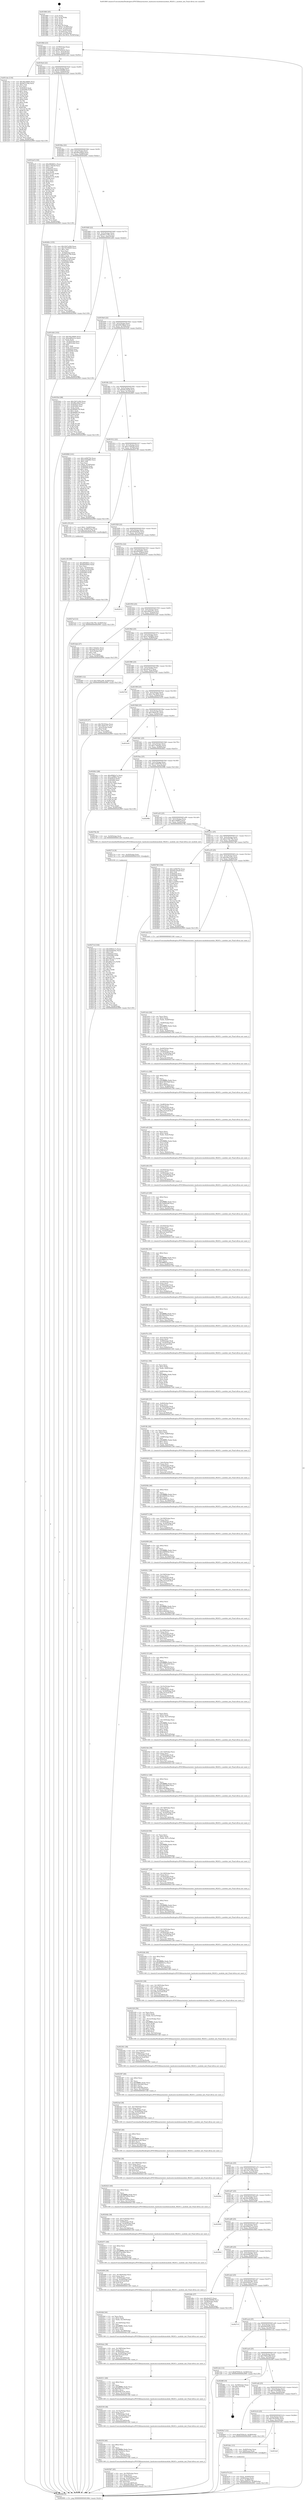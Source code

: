 digraph "0x401860" {
  label = "0x401860 (/mnt/c/Users/mathe/Desktop/tcc/POCII/binaries/extr_hashcatsrcmodulesmodule_06243.c_module_init_Final-ollvm.out::main(0))"
  labelloc = "t"
  node[shape=record]

  Entry [label="",width=0.3,height=0.3,shape=circle,fillcolor=black,style=filled]
  "0x40188d" [label="{
     0x40188d [23]\l
     | [instrs]\l
     &nbsp;&nbsp;0x40188d \<+3\>: mov -0x58(%rbp),%eax\l
     &nbsp;&nbsp;0x401890 \<+2\>: mov %eax,%ecx\l
     &nbsp;&nbsp;0x401892 \<+6\>: sub $0x8765fc22,%ecx\l
     &nbsp;&nbsp;0x401898 \<+3\>: mov %eax,-0x5c(%rbp)\l
     &nbsp;&nbsp;0x40189b \<+3\>: mov %ecx,-0x60(%rbp)\l
     &nbsp;&nbsp;0x40189e \<+6\>: je 0000000000401cbe \<main+0x45e\>\l
  }"]
  "0x401cbe" [label="{
     0x401cbe [134]\l
     | [instrs]\l
     &nbsp;&nbsp;0x401cbe \<+5\>: mov $0x38c2084b,%eax\l
     &nbsp;&nbsp;0x401cc3 \<+5\>: mov $0x9d7a70fa,%ecx\l
     &nbsp;&nbsp;0x401cc8 \<+2\>: mov $0x1,%dl\l
     &nbsp;&nbsp;0x401cca \<+2\>: xor %esi,%esi\l
     &nbsp;&nbsp;0x401ccc \<+7\>: mov 0x4050c0,%edi\l
     &nbsp;&nbsp;0x401cd3 \<+8\>: mov 0x405084,%r8d\l
     &nbsp;&nbsp;0x401cdb \<+3\>: sub $0x1,%esi\l
     &nbsp;&nbsp;0x401cde \<+3\>: mov %edi,%r9d\l
     &nbsp;&nbsp;0x401ce1 \<+3\>: add %esi,%r9d\l
     &nbsp;&nbsp;0x401ce4 \<+4\>: imul %r9d,%edi\l
     &nbsp;&nbsp;0x401ce8 \<+3\>: and $0x1,%edi\l
     &nbsp;&nbsp;0x401ceb \<+3\>: cmp $0x0,%edi\l
     &nbsp;&nbsp;0x401cee \<+4\>: sete %r10b\l
     &nbsp;&nbsp;0x401cf2 \<+4\>: cmp $0xa,%r8d\l
     &nbsp;&nbsp;0x401cf6 \<+4\>: setl %r11b\l
     &nbsp;&nbsp;0x401cfa \<+3\>: mov %r10b,%bl\l
     &nbsp;&nbsp;0x401cfd \<+3\>: xor $0xff,%bl\l
     &nbsp;&nbsp;0x401d00 \<+3\>: mov %r11b,%r14b\l
     &nbsp;&nbsp;0x401d03 \<+4\>: xor $0xff,%r14b\l
     &nbsp;&nbsp;0x401d07 \<+3\>: xor $0x1,%dl\l
     &nbsp;&nbsp;0x401d0a \<+3\>: mov %bl,%r15b\l
     &nbsp;&nbsp;0x401d0d \<+4\>: and $0xff,%r15b\l
     &nbsp;&nbsp;0x401d11 \<+3\>: and %dl,%r10b\l
     &nbsp;&nbsp;0x401d14 \<+3\>: mov %r14b,%r12b\l
     &nbsp;&nbsp;0x401d17 \<+4\>: and $0xff,%r12b\l
     &nbsp;&nbsp;0x401d1b \<+3\>: and %dl,%r11b\l
     &nbsp;&nbsp;0x401d1e \<+3\>: or %r10b,%r15b\l
     &nbsp;&nbsp;0x401d21 \<+3\>: or %r11b,%r12b\l
     &nbsp;&nbsp;0x401d24 \<+3\>: xor %r12b,%r15b\l
     &nbsp;&nbsp;0x401d27 \<+3\>: or %r14b,%bl\l
     &nbsp;&nbsp;0x401d2a \<+3\>: xor $0xff,%bl\l
     &nbsp;&nbsp;0x401d2d \<+3\>: or $0x1,%dl\l
     &nbsp;&nbsp;0x401d30 \<+2\>: and %dl,%bl\l
     &nbsp;&nbsp;0x401d32 \<+3\>: or %bl,%r15b\l
     &nbsp;&nbsp;0x401d35 \<+4\>: test $0x1,%r15b\l
     &nbsp;&nbsp;0x401d39 \<+3\>: cmovne %ecx,%eax\l
     &nbsp;&nbsp;0x401d3c \<+3\>: mov %eax,-0x58(%rbp)\l
     &nbsp;&nbsp;0x401d3f \<+5\>: jmp 0000000000402999 \<main+0x1139\>\l
  }"]
  "0x4018a4" [label="{
     0x4018a4 [22]\l
     | [instrs]\l
     &nbsp;&nbsp;0x4018a4 \<+5\>: jmp 00000000004018a9 \<main+0x49\>\l
     &nbsp;&nbsp;0x4018a9 \<+3\>: mov -0x5c(%rbp),%eax\l
     &nbsp;&nbsp;0x4018ac \<+5\>: sub $0x8e358488,%eax\l
     &nbsp;&nbsp;0x4018b1 \<+3\>: mov %eax,-0x64(%rbp)\l
     &nbsp;&nbsp;0x4018b4 \<+6\>: je 0000000000401ba9 \<main+0x349\>\l
  }"]
  Exit [label="",width=0.3,height=0.3,shape=circle,fillcolor=black,style=filled,peripheries=2]
  "0x401ba9" [label="{
     0x401ba9 [144]\l
     | [instrs]\l
     &nbsp;&nbsp;0x401ba9 \<+5\>: mov $0xd904841c,%eax\l
     &nbsp;&nbsp;0x401bae \<+5\>: mov $0xcc76f1b0,%ecx\l
     &nbsp;&nbsp;0x401bb3 \<+2\>: mov $0x1,%dl\l
     &nbsp;&nbsp;0x401bb5 \<+7\>: mov 0x4050c0,%esi\l
     &nbsp;&nbsp;0x401bbc \<+7\>: mov 0x405084,%edi\l
     &nbsp;&nbsp;0x401bc3 \<+3\>: mov %esi,%r8d\l
     &nbsp;&nbsp;0x401bc6 \<+7\>: add $0xfe57c5e,%r8d\l
     &nbsp;&nbsp;0x401bcd \<+4\>: sub $0x1,%r8d\l
     &nbsp;&nbsp;0x401bd1 \<+7\>: sub $0xfe57c5e,%r8d\l
     &nbsp;&nbsp;0x401bd8 \<+4\>: imul %r8d,%esi\l
     &nbsp;&nbsp;0x401bdc \<+3\>: and $0x1,%esi\l
     &nbsp;&nbsp;0x401bdf \<+3\>: cmp $0x0,%esi\l
     &nbsp;&nbsp;0x401be2 \<+4\>: sete %r9b\l
     &nbsp;&nbsp;0x401be6 \<+3\>: cmp $0xa,%edi\l
     &nbsp;&nbsp;0x401be9 \<+4\>: setl %r10b\l
     &nbsp;&nbsp;0x401bed \<+3\>: mov %r9b,%r11b\l
     &nbsp;&nbsp;0x401bf0 \<+4\>: xor $0xff,%r11b\l
     &nbsp;&nbsp;0x401bf4 \<+3\>: mov %r10b,%bl\l
     &nbsp;&nbsp;0x401bf7 \<+3\>: xor $0xff,%bl\l
     &nbsp;&nbsp;0x401bfa \<+3\>: xor $0x0,%dl\l
     &nbsp;&nbsp;0x401bfd \<+3\>: mov %r11b,%r14b\l
     &nbsp;&nbsp;0x401c00 \<+4\>: and $0x0,%r14b\l
     &nbsp;&nbsp;0x401c04 \<+3\>: and %dl,%r9b\l
     &nbsp;&nbsp;0x401c07 \<+3\>: mov %bl,%r15b\l
     &nbsp;&nbsp;0x401c0a \<+4\>: and $0x0,%r15b\l
     &nbsp;&nbsp;0x401c0e \<+3\>: and %dl,%r10b\l
     &nbsp;&nbsp;0x401c11 \<+3\>: or %r9b,%r14b\l
     &nbsp;&nbsp;0x401c14 \<+3\>: or %r10b,%r15b\l
     &nbsp;&nbsp;0x401c17 \<+3\>: xor %r15b,%r14b\l
     &nbsp;&nbsp;0x401c1a \<+3\>: or %bl,%r11b\l
     &nbsp;&nbsp;0x401c1d \<+4\>: xor $0xff,%r11b\l
     &nbsp;&nbsp;0x401c21 \<+3\>: or $0x0,%dl\l
     &nbsp;&nbsp;0x401c24 \<+3\>: and %dl,%r11b\l
     &nbsp;&nbsp;0x401c27 \<+3\>: or %r11b,%r14b\l
     &nbsp;&nbsp;0x401c2a \<+4\>: test $0x1,%r14b\l
     &nbsp;&nbsp;0x401c2e \<+3\>: cmovne %ecx,%eax\l
     &nbsp;&nbsp;0x401c31 \<+3\>: mov %eax,-0x58(%rbp)\l
     &nbsp;&nbsp;0x401c34 \<+5\>: jmp 0000000000402999 \<main+0x1139\>\l
  }"]
  "0x4018ba" [label="{
     0x4018ba [22]\l
     | [instrs]\l
     &nbsp;&nbsp;0x4018ba \<+5\>: jmp 00000000004018bf \<main+0x5f\>\l
     &nbsp;&nbsp;0x4018bf \<+3\>: mov -0x5c(%rbp),%eax\l
     &nbsp;&nbsp;0x4018c2 \<+5\>: sub $0x96ac84e0,%eax\l
     &nbsp;&nbsp;0x4018c7 \<+3\>: mov %eax,-0x68(%rbp)\l
     &nbsp;&nbsp;0x4018ca \<+6\>: je 000000000040260c \<main+0xdac\>\l
  }"]
  "0x40271d" [label="{
     0x40271d [144]\l
     | [instrs]\l
     &nbsp;&nbsp;0x40271d \<+5\>: mov $0x499b5c7a,%eax\l
     &nbsp;&nbsp;0x402722 \<+5\>: mov $0xd20d43bc,%ecx\l
     &nbsp;&nbsp;0x402727 \<+2\>: mov $0x1,%dl\l
     &nbsp;&nbsp;0x402729 \<+7\>: mov 0x4050c0,%esi\l
     &nbsp;&nbsp;0x402730 \<+8\>: mov 0x405084,%r8d\l
     &nbsp;&nbsp;0x402738 \<+3\>: mov %esi,%r9d\l
     &nbsp;&nbsp;0x40273b \<+7\>: add $0x26fe121a,%r9d\l
     &nbsp;&nbsp;0x402742 \<+4\>: sub $0x1,%r9d\l
     &nbsp;&nbsp;0x402746 \<+7\>: sub $0x26fe121a,%r9d\l
     &nbsp;&nbsp;0x40274d \<+4\>: imul %r9d,%esi\l
     &nbsp;&nbsp;0x402751 \<+3\>: and $0x1,%esi\l
     &nbsp;&nbsp;0x402754 \<+3\>: cmp $0x0,%esi\l
     &nbsp;&nbsp;0x402757 \<+4\>: sete %r10b\l
     &nbsp;&nbsp;0x40275b \<+4\>: cmp $0xa,%r8d\l
     &nbsp;&nbsp;0x40275f \<+4\>: setl %r11b\l
     &nbsp;&nbsp;0x402763 \<+3\>: mov %r10b,%bl\l
     &nbsp;&nbsp;0x402766 \<+3\>: xor $0xff,%bl\l
     &nbsp;&nbsp;0x402769 \<+3\>: mov %r11b,%r14b\l
     &nbsp;&nbsp;0x40276c \<+4\>: xor $0xff,%r14b\l
     &nbsp;&nbsp;0x402770 \<+3\>: xor $0x1,%dl\l
     &nbsp;&nbsp;0x402773 \<+3\>: mov %bl,%r15b\l
     &nbsp;&nbsp;0x402776 \<+4\>: and $0xff,%r15b\l
     &nbsp;&nbsp;0x40277a \<+3\>: and %dl,%r10b\l
     &nbsp;&nbsp;0x40277d \<+3\>: mov %r14b,%r12b\l
     &nbsp;&nbsp;0x402780 \<+4\>: and $0xff,%r12b\l
     &nbsp;&nbsp;0x402784 \<+3\>: and %dl,%r11b\l
     &nbsp;&nbsp;0x402787 \<+3\>: or %r10b,%r15b\l
     &nbsp;&nbsp;0x40278a \<+3\>: or %r11b,%r12b\l
     &nbsp;&nbsp;0x40278d \<+3\>: xor %r12b,%r15b\l
     &nbsp;&nbsp;0x402790 \<+3\>: or %r14b,%bl\l
     &nbsp;&nbsp;0x402793 \<+3\>: xor $0xff,%bl\l
     &nbsp;&nbsp;0x402796 \<+3\>: or $0x1,%dl\l
     &nbsp;&nbsp;0x402799 \<+2\>: and %dl,%bl\l
     &nbsp;&nbsp;0x40279b \<+3\>: or %bl,%r15b\l
     &nbsp;&nbsp;0x40279e \<+4\>: test $0x1,%r15b\l
     &nbsp;&nbsp;0x4027a2 \<+3\>: cmovne %ecx,%eax\l
     &nbsp;&nbsp;0x4027a5 \<+3\>: mov %eax,-0x58(%rbp)\l
     &nbsp;&nbsp;0x4027a8 \<+5\>: jmp 0000000000402999 \<main+0x1139\>\l
  }"]
  "0x40260c" [label="{
     0x40260c [155]\l
     | [instrs]\l
     &nbsp;&nbsp;0x40260c \<+5\>: mov $0x32b7a364,%eax\l
     &nbsp;&nbsp;0x402611 \<+5\>: mov $0x74195005,%ecx\l
     &nbsp;&nbsp;0x402616 \<+2\>: mov $0x1,%dl\l
     &nbsp;&nbsp;0x402618 \<+2\>: xor %esi,%esi\l
     &nbsp;&nbsp;0x40261a \<+3\>: mov -0x54(%rbp),%edi\l
     &nbsp;&nbsp;0x40261d \<+6\>: sub $0x6970e739,%edi\l
     &nbsp;&nbsp;0x402623 \<+3\>: add $0x1,%edi\l
     &nbsp;&nbsp;0x402626 \<+6\>: add $0x6970e739,%edi\l
     &nbsp;&nbsp;0x40262c \<+3\>: mov %edi,-0x54(%rbp)\l
     &nbsp;&nbsp;0x40262f \<+7\>: mov 0x4050c0,%edi\l
     &nbsp;&nbsp;0x402636 \<+8\>: mov 0x405084,%r8d\l
     &nbsp;&nbsp;0x40263e \<+3\>: sub $0x1,%esi\l
     &nbsp;&nbsp;0x402641 \<+3\>: mov %edi,%r9d\l
     &nbsp;&nbsp;0x402644 \<+3\>: add %esi,%r9d\l
     &nbsp;&nbsp;0x402647 \<+4\>: imul %r9d,%edi\l
     &nbsp;&nbsp;0x40264b \<+3\>: and $0x1,%edi\l
     &nbsp;&nbsp;0x40264e \<+3\>: cmp $0x0,%edi\l
     &nbsp;&nbsp;0x402651 \<+4\>: sete %r10b\l
     &nbsp;&nbsp;0x402655 \<+4\>: cmp $0xa,%r8d\l
     &nbsp;&nbsp;0x402659 \<+4\>: setl %r11b\l
     &nbsp;&nbsp;0x40265d \<+3\>: mov %r10b,%bl\l
     &nbsp;&nbsp;0x402660 \<+3\>: xor $0xff,%bl\l
     &nbsp;&nbsp;0x402663 \<+3\>: mov %r11b,%r14b\l
     &nbsp;&nbsp;0x402666 \<+4\>: xor $0xff,%r14b\l
     &nbsp;&nbsp;0x40266a \<+3\>: xor $0x1,%dl\l
     &nbsp;&nbsp;0x40266d \<+3\>: mov %bl,%r15b\l
     &nbsp;&nbsp;0x402670 \<+4\>: and $0xff,%r15b\l
     &nbsp;&nbsp;0x402674 \<+3\>: and %dl,%r10b\l
     &nbsp;&nbsp;0x402677 \<+3\>: mov %r14b,%r12b\l
     &nbsp;&nbsp;0x40267a \<+4\>: and $0xff,%r12b\l
     &nbsp;&nbsp;0x40267e \<+3\>: and %dl,%r11b\l
     &nbsp;&nbsp;0x402681 \<+3\>: or %r10b,%r15b\l
     &nbsp;&nbsp;0x402684 \<+3\>: or %r11b,%r12b\l
     &nbsp;&nbsp;0x402687 \<+3\>: xor %r12b,%r15b\l
     &nbsp;&nbsp;0x40268a \<+3\>: or %r14b,%bl\l
     &nbsp;&nbsp;0x40268d \<+3\>: xor $0xff,%bl\l
     &nbsp;&nbsp;0x402690 \<+3\>: or $0x1,%dl\l
     &nbsp;&nbsp;0x402693 \<+2\>: and %dl,%bl\l
     &nbsp;&nbsp;0x402695 \<+3\>: or %bl,%r15b\l
     &nbsp;&nbsp;0x402698 \<+4\>: test $0x1,%r15b\l
     &nbsp;&nbsp;0x40269c \<+3\>: cmovne %ecx,%eax\l
     &nbsp;&nbsp;0x40269f \<+3\>: mov %eax,-0x58(%rbp)\l
     &nbsp;&nbsp;0x4026a2 \<+5\>: jmp 0000000000402999 \<main+0x1139\>\l
  }"]
  "0x4018d0" [label="{
     0x4018d0 [22]\l
     | [instrs]\l
     &nbsp;&nbsp;0x4018d0 \<+5\>: jmp 00000000004018d5 \<main+0x75\>\l
     &nbsp;&nbsp;0x4018d5 \<+3\>: mov -0x5c(%rbp),%eax\l
     &nbsp;&nbsp;0x4018d8 \<+5\>: sub $0x9d7a70fa,%eax\l
     &nbsp;&nbsp;0x4018dd \<+3\>: mov %eax,-0x6c(%rbp)\l
     &nbsp;&nbsp;0x4018e0 \<+6\>: je 0000000000401d44 \<main+0x4e4\>\l
  }"]
  "0x402714" [label="{
     0x402714 [9]\l
     | [instrs]\l
     &nbsp;&nbsp;0x402714 \<+4\>: mov -0x50(%rbp),%rdi\l
     &nbsp;&nbsp;0x402718 \<+5\>: call 0000000000401030 \<free@plt\>\l
     | [calls]\l
     &nbsp;&nbsp;0x401030 \{1\} (unknown)\l
  }"]
  "0x401d44" [label="{
     0x401d44 [103]\l
     | [instrs]\l
     &nbsp;&nbsp;0x401d44 \<+5\>: mov $0x38c2084b,%eax\l
     &nbsp;&nbsp;0x401d49 \<+5\>: mov $0xe460a51a,%ecx\l
     &nbsp;&nbsp;0x401d4e \<+2\>: xor %edx,%edx\l
     &nbsp;&nbsp;0x401d50 \<+3\>: mov -0x54(%rbp),%esi\l
     &nbsp;&nbsp;0x401d53 \<+3\>: cmp -0x48(%rbp),%esi\l
     &nbsp;&nbsp;0x401d56 \<+4\>: setl %dil\l
     &nbsp;&nbsp;0x401d5a \<+4\>: and $0x1,%dil\l
     &nbsp;&nbsp;0x401d5e \<+4\>: mov %dil,-0x21(%rbp)\l
     &nbsp;&nbsp;0x401d62 \<+7\>: mov 0x4050c0,%esi\l
     &nbsp;&nbsp;0x401d69 \<+8\>: mov 0x405084,%r8d\l
     &nbsp;&nbsp;0x401d71 \<+3\>: sub $0x1,%edx\l
     &nbsp;&nbsp;0x401d74 \<+3\>: mov %esi,%r9d\l
     &nbsp;&nbsp;0x401d77 \<+3\>: add %edx,%r9d\l
     &nbsp;&nbsp;0x401d7a \<+4\>: imul %r9d,%esi\l
     &nbsp;&nbsp;0x401d7e \<+3\>: and $0x1,%esi\l
     &nbsp;&nbsp;0x401d81 \<+3\>: cmp $0x0,%esi\l
     &nbsp;&nbsp;0x401d84 \<+4\>: sete %dil\l
     &nbsp;&nbsp;0x401d88 \<+4\>: cmp $0xa,%r8d\l
     &nbsp;&nbsp;0x401d8c \<+4\>: setl %r10b\l
     &nbsp;&nbsp;0x401d90 \<+3\>: mov %dil,%r11b\l
     &nbsp;&nbsp;0x401d93 \<+3\>: and %r10b,%r11b\l
     &nbsp;&nbsp;0x401d96 \<+3\>: xor %r10b,%dil\l
     &nbsp;&nbsp;0x401d99 \<+3\>: or %dil,%r11b\l
     &nbsp;&nbsp;0x401d9c \<+4\>: test $0x1,%r11b\l
     &nbsp;&nbsp;0x401da0 \<+3\>: cmovne %ecx,%eax\l
     &nbsp;&nbsp;0x401da3 \<+3\>: mov %eax,-0x58(%rbp)\l
     &nbsp;&nbsp;0x401da6 \<+5\>: jmp 0000000000402999 \<main+0x1139\>\l
  }"]
  "0x4018e6" [label="{
     0x4018e6 [22]\l
     | [instrs]\l
     &nbsp;&nbsp;0x4018e6 \<+5\>: jmp 00000000004018eb \<main+0x8b\>\l
     &nbsp;&nbsp;0x4018eb \<+3\>: mov -0x5c(%rbp),%eax\l
     &nbsp;&nbsp;0x4018ee \<+5\>: sub $0xb06198ad,%eax\l
     &nbsp;&nbsp;0x4018f3 \<+3\>: mov %eax,-0x70(%rbp)\l
     &nbsp;&nbsp;0x4018f6 \<+6\>: je 00000000004025b4 \<main+0xd54\>\l
  }"]
  "0x402587" [label="{
     0x402587 [45]\l
     | [instrs]\l
     &nbsp;&nbsp;0x402587 \<+6\>: mov -0x150(%rbp),%ecx\l
     &nbsp;&nbsp;0x40258d \<+3\>: imul %eax,%ecx\l
     &nbsp;&nbsp;0x402590 \<+4\>: mov -0x50(%rbp),%rdi\l
     &nbsp;&nbsp;0x402594 \<+4\>: movslq -0x54(%rbp),%r8\l
     &nbsp;&nbsp;0x402598 \<+7\>: imul $0x1e0,%r8,%r8\l
     &nbsp;&nbsp;0x40259f \<+3\>: add %r8,%rdi\l
     &nbsp;&nbsp;0x4025a2 \<+6\>: mov %ecx,0x1d8(%rdi)\l
     &nbsp;&nbsp;0x4025a8 \<+7\>: movl $0xb06198ad,-0x58(%rbp)\l
     &nbsp;&nbsp;0x4025af \<+5\>: jmp 0000000000402999 \<main+0x1139\>\l
  }"]
  "0x4025b4" [label="{
     0x4025b4 [88]\l
     | [instrs]\l
     &nbsp;&nbsp;0x4025b4 \<+5\>: mov $0x32b7a364,%eax\l
     &nbsp;&nbsp;0x4025b9 \<+5\>: mov $0x96ac84e0,%ecx\l
     &nbsp;&nbsp;0x4025be \<+7\>: mov 0x4050c0,%edx\l
     &nbsp;&nbsp;0x4025c5 \<+7\>: mov 0x405084,%esi\l
     &nbsp;&nbsp;0x4025cc \<+2\>: mov %edx,%edi\l
     &nbsp;&nbsp;0x4025ce \<+6\>: add $0x8096e7f5,%edi\l
     &nbsp;&nbsp;0x4025d4 \<+3\>: sub $0x1,%edi\l
     &nbsp;&nbsp;0x4025d7 \<+6\>: sub $0x8096e7f5,%edi\l
     &nbsp;&nbsp;0x4025dd \<+3\>: imul %edi,%edx\l
     &nbsp;&nbsp;0x4025e0 \<+3\>: and $0x1,%edx\l
     &nbsp;&nbsp;0x4025e3 \<+3\>: cmp $0x0,%edx\l
     &nbsp;&nbsp;0x4025e6 \<+4\>: sete %r8b\l
     &nbsp;&nbsp;0x4025ea \<+3\>: cmp $0xa,%esi\l
     &nbsp;&nbsp;0x4025ed \<+4\>: setl %r9b\l
     &nbsp;&nbsp;0x4025f1 \<+3\>: mov %r8b,%r10b\l
     &nbsp;&nbsp;0x4025f4 \<+3\>: and %r9b,%r10b\l
     &nbsp;&nbsp;0x4025f7 \<+3\>: xor %r9b,%r8b\l
     &nbsp;&nbsp;0x4025fa \<+3\>: or %r8b,%r10b\l
     &nbsp;&nbsp;0x4025fd \<+4\>: test $0x1,%r10b\l
     &nbsp;&nbsp;0x402601 \<+3\>: cmovne %ecx,%eax\l
     &nbsp;&nbsp;0x402604 \<+3\>: mov %eax,-0x58(%rbp)\l
     &nbsp;&nbsp;0x402607 \<+5\>: jmp 0000000000402999 \<main+0x1139\>\l
  }"]
  "0x4018fc" [label="{
     0x4018fc [22]\l
     | [instrs]\l
     &nbsp;&nbsp;0x4018fc \<+5\>: jmp 0000000000401901 \<main+0xa1\>\l
     &nbsp;&nbsp;0x401901 \<+3\>: mov -0x5c(%rbp),%eax\l
     &nbsp;&nbsp;0x401904 \<+5\>: sub $0xb9cc05a8,%eax\l
     &nbsp;&nbsp;0x401909 \<+3\>: mov %eax,-0x74(%rbp)\l
     &nbsp;&nbsp;0x40190c \<+6\>: je 0000000000402866 \<main+0x1006\>\l
  }"]
  "0x40255f" [label="{
     0x40255f [40]\l
     | [instrs]\l
     &nbsp;&nbsp;0x40255f \<+5\>: mov $0x2,%ecx\l
     &nbsp;&nbsp;0x402564 \<+1\>: cltd\l
     &nbsp;&nbsp;0x402565 \<+2\>: idiv %ecx\l
     &nbsp;&nbsp;0x402567 \<+6\>: imul $0xfffffffe,%edx,%ecx\l
     &nbsp;&nbsp;0x40256d \<+6\>: sub $0x7cb3b23c,%ecx\l
     &nbsp;&nbsp;0x402573 \<+3\>: add $0x1,%ecx\l
     &nbsp;&nbsp;0x402576 \<+6\>: add $0x7cb3b23c,%ecx\l
     &nbsp;&nbsp;0x40257c \<+6\>: mov %ecx,-0x150(%rbp)\l
     &nbsp;&nbsp;0x402582 \<+5\>: call 0000000000401160 \<next_i\>\l
     | [calls]\l
     &nbsp;&nbsp;0x401160 \{1\} (/mnt/c/Users/mathe/Desktop/tcc/POCII/binaries/extr_hashcatsrcmodulesmodule_06243.c_module_init_Final-ollvm.out::next_i)\l
  }"]
  "0x402866" [label="{
     0x402866 [141]\l
     | [instrs]\l
     &nbsp;&nbsp;0x402866 \<+5\>: mov $0x1e006792,%eax\l
     &nbsp;&nbsp;0x40286b \<+5\>: mov $0xe7d2b882,%ecx\l
     &nbsp;&nbsp;0x402870 \<+2\>: mov $0x1,%dl\l
     &nbsp;&nbsp;0x402872 \<+2\>: xor %esi,%esi\l
     &nbsp;&nbsp;0x402874 \<+7\>: movl $0x0,-0x30(%rbp)\l
     &nbsp;&nbsp;0x40287b \<+7\>: mov 0x4050c0,%edi\l
     &nbsp;&nbsp;0x402882 \<+8\>: mov 0x405084,%r8d\l
     &nbsp;&nbsp;0x40288a \<+3\>: sub $0x1,%esi\l
     &nbsp;&nbsp;0x40288d \<+3\>: mov %edi,%r9d\l
     &nbsp;&nbsp;0x402890 \<+3\>: add %esi,%r9d\l
     &nbsp;&nbsp;0x402893 \<+4\>: imul %r9d,%edi\l
     &nbsp;&nbsp;0x402897 \<+3\>: and $0x1,%edi\l
     &nbsp;&nbsp;0x40289a \<+3\>: cmp $0x0,%edi\l
     &nbsp;&nbsp;0x40289d \<+4\>: sete %r10b\l
     &nbsp;&nbsp;0x4028a1 \<+4\>: cmp $0xa,%r8d\l
     &nbsp;&nbsp;0x4028a5 \<+4\>: setl %r11b\l
     &nbsp;&nbsp;0x4028a9 \<+3\>: mov %r10b,%bl\l
     &nbsp;&nbsp;0x4028ac \<+3\>: xor $0xff,%bl\l
     &nbsp;&nbsp;0x4028af \<+3\>: mov %r11b,%r14b\l
     &nbsp;&nbsp;0x4028b2 \<+4\>: xor $0xff,%r14b\l
     &nbsp;&nbsp;0x4028b6 \<+3\>: xor $0x0,%dl\l
     &nbsp;&nbsp;0x4028b9 \<+3\>: mov %bl,%r15b\l
     &nbsp;&nbsp;0x4028bc \<+4\>: and $0x0,%r15b\l
     &nbsp;&nbsp;0x4028c0 \<+3\>: and %dl,%r10b\l
     &nbsp;&nbsp;0x4028c3 \<+3\>: mov %r14b,%r12b\l
     &nbsp;&nbsp;0x4028c6 \<+4\>: and $0x0,%r12b\l
     &nbsp;&nbsp;0x4028ca \<+3\>: and %dl,%r11b\l
     &nbsp;&nbsp;0x4028cd \<+3\>: or %r10b,%r15b\l
     &nbsp;&nbsp;0x4028d0 \<+3\>: or %r11b,%r12b\l
     &nbsp;&nbsp;0x4028d3 \<+3\>: xor %r12b,%r15b\l
     &nbsp;&nbsp;0x4028d6 \<+3\>: or %r14b,%bl\l
     &nbsp;&nbsp;0x4028d9 \<+3\>: xor $0xff,%bl\l
     &nbsp;&nbsp;0x4028dc \<+3\>: or $0x0,%dl\l
     &nbsp;&nbsp;0x4028df \<+2\>: and %dl,%bl\l
     &nbsp;&nbsp;0x4028e1 \<+3\>: or %bl,%r15b\l
     &nbsp;&nbsp;0x4028e4 \<+4\>: test $0x1,%r15b\l
     &nbsp;&nbsp;0x4028e8 \<+3\>: cmovne %ecx,%eax\l
     &nbsp;&nbsp;0x4028eb \<+3\>: mov %eax,-0x58(%rbp)\l
     &nbsp;&nbsp;0x4028ee \<+5\>: jmp 0000000000402999 \<main+0x1139\>\l
  }"]
  "0x401912" [label="{
     0x401912 [22]\l
     | [instrs]\l
     &nbsp;&nbsp;0x401912 \<+5\>: jmp 0000000000401917 \<main+0xb7\>\l
     &nbsp;&nbsp;0x401917 \<+3\>: mov -0x5c(%rbp),%eax\l
     &nbsp;&nbsp;0x40191a \<+5\>: sub $0xcc76f1b0,%eax\l
     &nbsp;&nbsp;0x40191f \<+3\>: mov %eax,-0x78(%rbp)\l
     &nbsp;&nbsp;0x401922 \<+6\>: je 0000000000401c39 \<main+0x3d9\>\l
  }"]
  "0x402539" [label="{
     0x402539 [38]\l
     | [instrs]\l
     &nbsp;&nbsp;0x402539 \<+6\>: mov -0x14c(%rbp),%ecx\l
     &nbsp;&nbsp;0x40253f \<+3\>: imul %eax,%ecx\l
     &nbsp;&nbsp;0x402542 \<+4\>: mov -0x50(%rbp),%rdi\l
     &nbsp;&nbsp;0x402546 \<+4\>: movslq -0x54(%rbp),%r8\l
     &nbsp;&nbsp;0x40254a \<+7\>: imul $0x1e0,%r8,%r8\l
     &nbsp;&nbsp;0x402551 \<+3\>: add %r8,%rdi\l
     &nbsp;&nbsp;0x402554 \<+6\>: mov %ecx,0x1d4(%rdi)\l
     &nbsp;&nbsp;0x40255a \<+5\>: call 0000000000401160 \<next_i\>\l
     | [calls]\l
     &nbsp;&nbsp;0x401160 \{1\} (/mnt/c/Users/mathe/Desktop/tcc/POCII/binaries/extr_hashcatsrcmodulesmodule_06243.c_module_init_Final-ollvm.out::next_i)\l
  }"]
  "0x401c39" [label="{
     0x401c39 [23]\l
     | [instrs]\l
     &nbsp;&nbsp;0x401c39 \<+7\>: movl $0x1,-0x48(%rbp)\l
     &nbsp;&nbsp;0x401c40 \<+4\>: movslq -0x48(%rbp),%rax\l
     &nbsp;&nbsp;0x401c44 \<+7\>: imul $0x1e0,%rax,%rdi\l
     &nbsp;&nbsp;0x401c4b \<+5\>: call 0000000000401050 \<malloc@plt\>\l
     | [calls]\l
     &nbsp;&nbsp;0x401050 \{1\} (unknown)\l
  }"]
  "0x401928" [label="{
     0x401928 [22]\l
     | [instrs]\l
     &nbsp;&nbsp;0x401928 \<+5\>: jmp 000000000040192d \<main+0xcd\>\l
     &nbsp;&nbsp;0x40192d \<+3\>: mov -0x5c(%rbp),%eax\l
     &nbsp;&nbsp;0x401930 \<+5\>: sub $0xd20d43bc,%eax\l
     &nbsp;&nbsp;0x401935 \<+3\>: mov %eax,-0x7c(%rbp)\l
     &nbsp;&nbsp;0x401938 \<+6\>: je 00000000004027ad \<main+0xf4d\>\l
  }"]
  "0x402511" [label="{
     0x402511 [40]\l
     | [instrs]\l
     &nbsp;&nbsp;0x402511 \<+5\>: mov $0x2,%ecx\l
     &nbsp;&nbsp;0x402516 \<+1\>: cltd\l
     &nbsp;&nbsp;0x402517 \<+2\>: idiv %ecx\l
     &nbsp;&nbsp;0x402519 \<+6\>: imul $0xfffffffe,%edx,%ecx\l
     &nbsp;&nbsp;0x40251f \<+6\>: sub $0x938c3141,%ecx\l
     &nbsp;&nbsp;0x402525 \<+3\>: add $0x1,%ecx\l
     &nbsp;&nbsp;0x402528 \<+6\>: add $0x938c3141,%ecx\l
     &nbsp;&nbsp;0x40252e \<+6\>: mov %ecx,-0x14c(%rbp)\l
     &nbsp;&nbsp;0x402534 \<+5\>: call 0000000000401160 \<next_i\>\l
     | [calls]\l
     &nbsp;&nbsp;0x401160 \{1\} (/mnt/c/Users/mathe/Desktop/tcc/POCII/binaries/extr_hashcatsrcmodulesmodule_06243.c_module_init_Final-ollvm.out::next_i)\l
  }"]
  "0x4027ad" [label="{
     0x4027ad [12]\l
     | [instrs]\l
     &nbsp;&nbsp;0x4027ad \<+7\>: movl $0x2156c792,-0x58(%rbp)\l
     &nbsp;&nbsp;0x4027b4 \<+5\>: jmp 0000000000402999 \<main+0x1139\>\l
  }"]
  "0x40193e" [label="{
     0x40193e [22]\l
     | [instrs]\l
     &nbsp;&nbsp;0x40193e \<+5\>: jmp 0000000000401943 \<main+0xe3\>\l
     &nbsp;&nbsp;0x401943 \<+3\>: mov -0x5c(%rbp),%eax\l
     &nbsp;&nbsp;0x401946 \<+5\>: sub $0xd904841c,%eax\l
     &nbsp;&nbsp;0x40194b \<+3\>: mov %eax,-0x80(%rbp)\l
     &nbsp;&nbsp;0x40194e \<+6\>: je 0000000000402912 \<main+0x10b2\>\l
  }"]
  "0x4024eb" [label="{
     0x4024eb [38]\l
     | [instrs]\l
     &nbsp;&nbsp;0x4024eb \<+6\>: mov -0x148(%rbp),%ecx\l
     &nbsp;&nbsp;0x4024f1 \<+3\>: imul %eax,%ecx\l
     &nbsp;&nbsp;0x4024f4 \<+4\>: mov -0x50(%rbp),%rdi\l
     &nbsp;&nbsp;0x4024f8 \<+4\>: movslq -0x54(%rbp),%r8\l
     &nbsp;&nbsp;0x4024fc \<+7\>: imul $0x1e0,%r8,%r8\l
     &nbsp;&nbsp;0x402503 \<+3\>: add %r8,%rdi\l
     &nbsp;&nbsp;0x402506 \<+6\>: mov %ecx,0x1d0(%rdi)\l
     &nbsp;&nbsp;0x40250c \<+5\>: call 0000000000401160 \<next_i\>\l
     | [calls]\l
     &nbsp;&nbsp;0x401160 \{1\} (/mnt/c/Users/mathe/Desktop/tcc/POCII/binaries/extr_hashcatsrcmodulesmodule_06243.c_module_init_Final-ollvm.out::next_i)\l
  }"]
  "0x402912" [label="{
     0x402912\l
  }", style=dashed]
  "0x401954" [label="{
     0x401954 [25]\l
     | [instrs]\l
     &nbsp;&nbsp;0x401954 \<+5\>: jmp 0000000000401959 \<main+0xf9\>\l
     &nbsp;&nbsp;0x401959 \<+3\>: mov -0x5c(%rbp),%eax\l
     &nbsp;&nbsp;0x40195c \<+5\>: sub $0xe460a51a,%eax\l
     &nbsp;&nbsp;0x401961 \<+6\>: mov %eax,-0x84(%rbp)\l
     &nbsp;&nbsp;0x401967 \<+6\>: je 0000000000401dab \<main+0x54b\>\l
  }"]
  "0x4024bf" [label="{
     0x4024bf [44]\l
     | [instrs]\l
     &nbsp;&nbsp;0x4024bf \<+2\>: xor %ecx,%ecx\l
     &nbsp;&nbsp;0x4024c1 \<+5\>: mov $0x2,%edx\l
     &nbsp;&nbsp;0x4024c6 \<+6\>: mov %edx,-0x144(%rbp)\l
     &nbsp;&nbsp;0x4024cc \<+1\>: cltd\l
     &nbsp;&nbsp;0x4024cd \<+6\>: mov -0x144(%rbp),%esi\l
     &nbsp;&nbsp;0x4024d3 \<+2\>: idiv %esi\l
     &nbsp;&nbsp;0x4024d5 \<+6\>: imul $0xfffffffe,%edx,%edx\l
     &nbsp;&nbsp;0x4024db \<+3\>: sub $0x1,%ecx\l
     &nbsp;&nbsp;0x4024de \<+2\>: sub %ecx,%edx\l
     &nbsp;&nbsp;0x4024e0 \<+6\>: mov %edx,-0x148(%rbp)\l
     &nbsp;&nbsp;0x4024e6 \<+5\>: call 0000000000401160 \<next_i\>\l
     | [calls]\l
     &nbsp;&nbsp;0x401160 \{1\} (/mnt/c/Users/mathe/Desktop/tcc/POCII/binaries/extr_hashcatsrcmodulesmodule_06243.c_module_init_Final-ollvm.out::next_i)\l
  }"]
  "0x401dab" [label="{
     0x401dab [27]\l
     | [instrs]\l
     &nbsp;&nbsp;0x401dab \<+5\>: mov $0x17dda0ac,%eax\l
     &nbsp;&nbsp;0x401db0 \<+5\>: mov $0x2f4e322e,%ecx\l
     &nbsp;&nbsp;0x401db5 \<+3\>: mov -0x21(%rbp),%dl\l
     &nbsp;&nbsp;0x401db8 \<+3\>: test $0x1,%dl\l
     &nbsp;&nbsp;0x401dbb \<+3\>: cmovne %ecx,%eax\l
     &nbsp;&nbsp;0x401dbe \<+3\>: mov %eax,-0x58(%rbp)\l
     &nbsp;&nbsp;0x401dc1 \<+5\>: jmp 0000000000402999 \<main+0x1139\>\l
  }"]
  "0x40196d" [label="{
     0x40196d [25]\l
     | [instrs]\l
     &nbsp;&nbsp;0x40196d \<+5\>: jmp 0000000000401972 \<main+0x112\>\l
     &nbsp;&nbsp;0x401972 \<+3\>: mov -0x5c(%rbp),%eax\l
     &nbsp;&nbsp;0x401975 \<+5\>: sub $0xe7d2b882,%eax\l
     &nbsp;&nbsp;0x40197a \<+6\>: mov %eax,-0x88(%rbp)\l
     &nbsp;&nbsp;0x401980 \<+6\>: je 00000000004028f3 \<main+0x1093\>\l
  }"]
  "0x402499" [label="{
     0x402499 [38]\l
     | [instrs]\l
     &nbsp;&nbsp;0x402499 \<+6\>: mov -0x140(%rbp),%ecx\l
     &nbsp;&nbsp;0x40249f \<+3\>: imul %eax,%ecx\l
     &nbsp;&nbsp;0x4024a2 \<+4\>: mov -0x50(%rbp),%rdi\l
     &nbsp;&nbsp;0x4024a6 \<+4\>: movslq -0x54(%rbp),%r8\l
     &nbsp;&nbsp;0x4024aa \<+7\>: imul $0x1e0,%r8,%r8\l
     &nbsp;&nbsp;0x4024b1 \<+3\>: add %r8,%rdi\l
     &nbsp;&nbsp;0x4024b4 \<+6\>: mov %ecx,0x1a8(%rdi)\l
     &nbsp;&nbsp;0x4024ba \<+5\>: call 0000000000401160 \<next_i\>\l
     | [calls]\l
     &nbsp;&nbsp;0x401160 \{1\} (/mnt/c/Users/mathe/Desktop/tcc/POCII/binaries/extr_hashcatsrcmodulesmodule_06243.c_module_init_Final-ollvm.out::next_i)\l
  }"]
  "0x4028f3" [label="{
     0x4028f3 [12]\l
     | [instrs]\l
     &nbsp;&nbsp;0x4028f3 \<+7\>: movl $0x7095ae99,-0x58(%rbp)\l
     &nbsp;&nbsp;0x4028fa \<+5\>: jmp 0000000000402999 \<main+0x1139\>\l
  }"]
  "0x401986" [label="{
     0x401986 [25]\l
     | [instrs]\l
     &nbsp;&nbsp;0x401986 \<+5\>: jmp 000000000040198b \<main+0x12b\>\l
     &nbsp;&nbsp;0x40198b \<+3\>: mov -0x5c(%rbp),%eax\l
     &nbsp;&nbsp;0x40198e \<+5\>: sub $0xd4e915,%eax\l
     &nbsp;&nbsp;0x401993 \<+6\>: mov %eax,-0x8c(%rbp)\l
     &nbsp;&nbsp;0x401999 \<+6\>: je 00000000004027b9 \<main+0xf59\>\l
  }"]
  "0x402471" [label="{
     0x402471 [40]\l
     | [instrs]\l
     &nbsp;&nbsp;0x402471 \<+5\>: mov $0x2,%ecx\l
     &nbsp;&nbsp;0x402476 \<+1\>: cltd\l
     &nbsp;&nbsp;0x402477 \<+2\>: idiv %ecx\l
     &nbsp;&nbsp;0x402479 \<+6\>: imul $0xfffffffe,%edx,%ecx\l
     &nbsp;&nbsp;0x40247f \<+6\>: add $0x474e5b8c,%ecx\l
     &nbsp;&nbsp;0x402485 \<+3\>: add $0x1,%ecx\l
     &nbsp;&nbsp;0x402488 \<+6\>: sub $0x474e5b8c,%ecx\l
     &nbsp;&nbsp;0x40248e \<+6\>: mov %ecx,-0x140(%rbp)\l
     &nbsp;&nbsp;0x402494 \<+5\>: call 0000000000401160 \<next_i\>\l
     | [calls]\l
     &nbsp;&nbsp;0x401160 \{1\} (/mnt/c/Users/mathe/Desktop/tcc/POCII/binaries/extr_hashcatsrcmodulesmodule_06243.c_module_init_Final-ollvm.out::next_i)\l
  }"]
  "0x4027b9" [label="{
     0x4027b9\l
  }", style=dashed]
  "0x40199f" [label="{
     0x40199f [25]\l
     | [instrs]\l
     &nbsp;&nbsp;0x40199f \<+5\>: jmp 00000000004019a4 \<main+0x144\>\l
     &nbsp;&nbsp;0x4019a4 \<+3\>: mov -0x5c(%rbp),%eax\l
     &nbsp;&nbsp;0x4019a7 \<+5\>: sub $0x13bc3832,%eax\l
     &nbsp;&nbsp;0x4019ac \<+6\>: mov %eax,-0x90(%rbp)\l
     &nbsp;&nbsp;0x4019b2 \<+6\>: je 0000000000401b39 \<main+0x2d9\>\l
  }"]
  "0x40244b" [label="{
     0x40244b [38]\l
     | [instrs]\l
     &nbsp;&nbsp;0x40244b \<+6\>: mov -0x13c(%rbp),%ecx\l
     &nbsp;&nbsp;0x402451 \<+3\>: imul %eax,%ecx\l
     &nbsp;&nbsp;0x402454 \<+4\>: mov -0x50(%rbp),%rdi\l
     &nbsp;&nbsp;0x402458 \<+4\>: movslq -0x54(%rbp),%r8\l
     &nbsp;&nbsp;0x40245c \<+7\>: imul $0x1e0,%r8,%r8\l
     &nbsp;&nbsp;0x402463 \<+3\>: add %r8,%rdi\l
     &nbsp;&nbsp;0x402466 \<+6\>: mov %ecx,0x198(%rdi)\l
     &nbsp;&nbsp;0x40246c \<+5\>: call 0000000000401160 \<next_i\>\l
     | [calls]\l
     &nbsp;&nbsp;0x401160 \{1\} (/mnt/c/Users/mathe/Desktop/tcc/POCII/binaries/extr_hashcatsrcmodulesmodule_06243.c_module_init_Final-ollvm.out::next_i)\l
  }"]
  "0x401b39" [label="{
     0x401b39 [27]\l
     | [instrs]\l
     &nbsp;&nbsp;0x401b39 \<+5\>: mov $0x78105dee,%eax\l
     &nbsp;&nbsp;0x401b3e \<+5\>: mov $0x14b0ec41,%ecx\l
     &nbsp;&nbsp;0x401b43 \<+3\>: mov -0x2c(%rbp),%edx\l
     &nbsp;&nbsp;0x401b46 \<+3\>: cmp $0x2,%edx\l
     &nbsp;&nbsp;0x401b49 \<+3\>: cmovne %ecx,%eax\l
     &nbsp;&nbsp;0x401b4c \<+3\>: mov %eax,-0x58(%rbp)\l
     &nbsp;&nbsp;0x401b4f \<+5\>: jmp 0000000000402999 \<main+0x1139\>\l
  }"]
  "0x4019b8" [label="{
     0x4019b8 [25]\l
     | [instrs]\l
     &nbsp;&nbsp;0x4019b8 \<+5\>: jmp 00000000004019bd \<main+0x15d\>\l
     &nbsp;&nbsp;0x4019bd \<+3\>: mov -0x5c(%rbp),%eax\l
     &nbsp;&nbsp;0x4019c0 \<+5\>: sub $0x14b0ec41,%eax\l
     &nbsp;&nbsp;0x4019c5 \<+6\>: mov %eax,-0x94(%rbp)\l
     &nbsp;&nbsp;0x4019cb \<+6\>: je 0000000000401b54 \<main+0x2f4\>\l
  }"]
  "0x402999" [label="{
     0x402999 [5]\l
     | [instrs]\l
     &nbsp;&nbsp;0x402999 \<+5\>: jmp 000000000040188d \<main+0x2d\>\l
  }"]
  "0x401860" [label="{
     0x401860 [45]\l
     | [instrs]\l
     &nbsp;&nbsp;0x401860 \<+1\>: push %rbp\l
     &nbsp;&nbsp;0x401861 \<+3\>: mov %rsp,%rbp\l
     &nbsp;&nbsp;0x401864 \<+2\>: push %r15\l
     &nbsp;&nbsp;0x401866 \<+2\>: push %r14\l
     &nbsp;&nbsp;0x401868 \<+2\>: push %r12\l
     &nbsp;&nbsp;0x40186a \<+1\>: push %rbx\l
     &nbsp;&nbsp;0x40186b \<+7\>: sub $0x130,%rsp\l
     &nbsp;&nbsp;0x401872 \<+7\>: movl $0x0,-0x30(%rbp)\l
     &nbsp;&nbsp;0x401879 \<+3\>: mov %edi,-0x34(%rbp)\l
     &nbsp;&nbsp;0x40187c \<+4\>: mov %rsi,-0x40(%rbp)\l
     &nbsp;&nbsp;0x401880 \<+3\>: mov -0x34(%rbp),%edi\l
     &nbsp;&nbsp;0x401883 \<+3\>: mov %edi,-0x2c(%rbp)\l
     &nbsp;&nbsp;0x401886 \<+7\>: movl $0x13bc3832,-0x58(%rbp)\l
  }"]
  "0x402423" [label="{
     0x402423 [40]\l
     | [instrs]\l
     &nbsp;&nbsp;0x402423 \<+5\>: mov $0x2,%ecx\l
     &nbsp;&nbsp;0x402428 \<+1\>: cltd\l
     &nbsp;&nbsp;0x402429 \<+2\>: idiv %ecx\l
     &nbsp;&nbsp;0x40242b \<+6\>: imul $0xfffffffe,%edx,%ecx\l
     &nbsp;&nbsp;0x402431 \<+6\>: add $0x367c850a,%ecx\l
     &nbsp;&nbsp;0x402437 \<+3\>: add $0x1,%ecx\l
     &nbsp;&nbsp;0x40243a \<+6\>: sub $0x367c850a,%ecx\l
     &nbsp;&nbsp;0x402440 \<+6\>: mov %ecx,-0x13c(%rbp)\l
     &nbsp;&nbsp;0x402446 \<+5\>: call 0000000000401160 \<next_i\>\l
     | [calls]\l
     &nbsp;&nbsp;0x401160 \{1\} (/mnt/c/Users/mathe/Desktop/tcc/POCII/binaries/extr_hashcatsrcmodulesmodule_06243.c_module_init_Final-ollvm.out::next_i)\l
  }"]
  "0x401b54" [label="{
     0x401b54\l
  }", style=dashed]
  "0x4019d1" [label="{
     0x4019d1 [25]\l
     | [instrs]\l
     &nbsp;&nbsp;0x4019d1 \<+5\>: jmp 00000000004019d6 \<main+0x176\>\l
     &nbsp;&nbsp;0x4019d6 \<+3\>: mov -0x5c(%rbp),%eax\l
     &nbsp;&nbsp;0x4019d9 \<+5\>: sub $0x17dda0ac,%eax\l
     &nbsp;&nbsp;0x4019de \<+6\>: mov %eax,-0x98(%rbp)\l
     &nbsp;&nbsp;0x4019e4 \<+6\>: je 00000000004026b3 \<main+0xe53\>\l
  }"]
  "0x4023fd" [label="{
     0x4023fd [38]\l
     | [instrs]\l
     &nbsp;&nbsp;0x4023fd \<+6\>: mov -0x138(%rbp),%ecx\l
     &nbsp;&nbsp;0x402403 \<+3\>: imul %eax,%ecx\l
     &nbsp;&nbsp;0x402406 \<+4\>: mov -0x50(%rbp),%rdi\l
     &nbsp;&nbsp;0x40240a \<+4\>: movslq -0x54(%rbp),%r8\l
     &nbsp;&nbsp;0x40240e \<+7\>: imul $0x1e0,%r8,%r8\l
     &nbsp;&nbsp;0x402415 \<+3\>: add %r8,%rdi\l
     &nbsp;&nbsp;0x402418 \<+6\>: mov %ecx,0x194(%rdi)\l
     &nbsp;&nbsp;0x40241e \<+5\>: call 0000000000401160 \<next_i\>\l
     | [calls]\l
     &nbsp;&nbsp;0x401160 \{1\} (/mnt/c/Users/mathe/Desktop/tcc/POCII/binaries/extr_hashcatsrcmodulesmodule_06243.c_module_init_Final-ollvm.out::next_i)\l
  }"]
  "0x4026b3" [label="{
     0x4026b3 [88]\l
     | [instrs]\l
     &nbsp;&nbsp;0x4026b3 \<+5\>: mov $0x499b5c7a,%eax\l
     &nbsp;&nbsp;0x4026b8 \<+5\>: mov $0x1ef0ff22,%ecx\l
     &nbsp;&nbsp;0x4026bd \<+7\>: mov 0x4050c0,%edx\l
     &nbsp;&nbsp;0x4026c4 \<+7\>: mov 0x405084,%esi\l
     &nbsp;&nbsp;0x4026cb \<+2\>: mov %edx,%edi\l
     &nbsp;&nbsp;0x4026cd \<+6\>: add $0x7d17fd43,%edi\l
     &nbsp;&nbsp;0x4026d3 \<+3\>: sub $0x1,%edi\l
     &nbsp;&nbsp;0x4026d6 \<+6\>: sub $0x7d17fd43,%edi\l
     &nbsp;&nbsp;0x4026dc \<+3\>: imul %edi,%edx\l
     &nbsp;&nbsp;0x4026df \<+3\>: and $0x1,%edx\l
     &nbsp;&nbsp;0x4026e2 \<+3\>: cmp $0x0,%edx\l
     &nbsp;&nbsp;0x4026e5 \<+4\>: sete %r8b\l
     &nbsp;&nbsp;0x4026e9 \<+3\>: cmp $0xa,%esi\l
     &nbsp;&nbsp;0x4026ec \<+4\>: setl %r9b\l
     &nbsp;&nbsp;0x4026f0 \<+3\>: mov %r8b,%r10b\l
     &nbsp;&nbsp;0x4026f3 \<+3\>: and %r9b,%r10b\l
     &nbsp;&nbsp;0x4026f6 \<+3\>: xor %r9b,%r8b\l
     &nbsp;&nbsp;0x4026f9 \<+3\>: or %r8b,%r10b\l
     &nbsp;&nbsp;0x4026fc \<+4\>: test $0x1,%r10b\l
     &nbsp;&nbsp;0x402700 \<+3\>: cmovne %ecx,%eax\l
     &nbsp;&nbsp;0x402703 \<+3\>: mov %eax,-0x58(%rbp)\l
     &nbsp;&nbsp;0x402706 \<+5\>: jmp 0000000000402999 \<main+0x1139\>\l
  }"]
  "0x4019ea" [label="{
     0x4019ea [25]\l
     | [instrs]\l
     &nbsp;&nbsp;0x4019ea \<+5\>: jmp 00000000004019ef \<main+0x18f\>\l
     &nbsp;&nbsp;0x4019ef \<+3\>: mov -0x5c(%rbp),%eax\l
     &nbsp;&nbsp;0x4019f2 \<+5\>: sub $0x1e006792,%eax\l
     &nbsp;&nbsp;0x4019f7 \<+6\>: mov %eax,-0x9c(%rbp)\l
     &nbsp;&nbsp;0x4019fd \<+6\>: je 000000000040298b \<main+0x112b\>\l
  }"]
  "0x4023d5" [label="{
     0x4023d5 [40]\l
     | [instrs]\l
     &nbsp;&nbsp;0x4023d5 \<+5\>: mov $0x2,%ecx\l
     &nbsp;&nbsp;0x4023da \<+1\>: cltd\l
     &nbsp;&nbsp;0x4023db \<+2\>: idiv %ecx\l
     &nbsp;&nbsp;0x4023dd \<+6\>: imul $0xfffffffe,%edx,%ecx\l
     &nbsp;&nbsp;0x4023e3 \<+6\>: add $0xe501ac92,%ecx\l
     &nbsp;&nbsp;0x4023e9 \<+3\>: add $0x1,%ecx\l
     &nbsp;&nbsp;0x4023ec \<+6\>: sub $0xe501ac92,%ecx\l
     &nbsp;&nbsp;0x4023f2 \<+6\>: mov %ecx,-0x138(%rbp)\l
     &nbsp;&nbsp;0x4023f8 \<+5\>: call 0000000000401160 \<next_i\>\l
     | [calls]\l
     &nbsp;&nbsp;0x401160 \{1\} (/mnt/c/Users/mathe/Desktop/tcc/POCII/binaries/extr_hashcatsrcmodulesmodule_06243.c_module_init_Final-ollvm.out::next_i)\l
  }"]
  "0x40298b" [label="{
     0x40298b\l
  }", style=dashed]
  "0x401a03" [label="{
     0x401a03 [25]\l
     | [instrs]\l
     &nbsp;&nbsp;0x401a03 \<+5\>: jmp 0000000000401a08 \<main+0x1a8\>\l
     &nbsp;&nbsp;0x401a08 \<+3\>: mov -0x5c(%rbp),%eax\l
     &nbsp;&nbsp;0x401a0b \<+5\>: sub $0x1ef0ff22,%eax\l
     &nbsp;&nbsp;0x401a10 \<+6\>: mov %eax,-0xa0(%rbp)\l
     &nbsp;&nbsp;0x401a16 \<+6\>: je 000000000040270b \<main+0xeab\>\l
  }"]
  "0x4023af" [label="{
     0x4023af [38]\l
     | [instrs]\l
     &nbsp;&nbsp;0x4023af \<+6\>: mov -0x134(%rbp),%ecx\l
     &nbsp;&nbsp;0x4023b5 \<+3\>: imul %eax,%ecx\l
     &nbsp;&nbsp;0x4023b8 \<+4\>: mov -0x50(%rbp),%rdi\l
     &nbsp;&nbsp;0x4023bc \<+4\>: movslq -0x54(%rbp),%r8\l
     &nbsp;&nbsp;0x4023c0 \<+7\>: imul $0x1e0,%r8,%r8\l
     &nbsp;&nbsp;0x4023c7 \<+3\>: add %r8,%rdi\l
     &nbsp;&nbsp;0x4023ca \<+6\>: mov %ecx,0x190(%rdi)\l
     &nbsp;&nbsp;0x4023d0 \<+5\>: call 0000000000401160 \<next_i\>\l
     | [calls]\l
     &nbsp;&nbsp;0x401160 \{1\} (/mnt/c/Users/mathe/Desktop/tcc/POCII/binaries/extr_hashcatsrcmodulesmodule_06243.c_module_init_Final-ollvm.out::next_i)\l
  }"]
  "0x40270b" [label="{
     0x40270b [9]\l
     | [instrs]\l
     &nbsp;&nbsp;0x40270b \<+4\>: mov -0x50(%rbp),%rdi\l
     &nbsp;&nbsp;0x40270f \<+5\>: call 00000000004013d0 \<module_init\>\l
     | [calls]\l
     &nbsp;&nbsp;0x4013d0 \{1\} (/mnt/c/Users/mathe/Desktop/tcc/POCII/binaries/extr_hashcatsrcmodulesmodule_06243.c_module_init_Final-ollvm.out::module_init)\l
  }"]
  "0x401a1c" [label="{
     0x401a1c [25]\l
     | [instrs]\l
     &nbsp;&nbsp;0x401a1c \<+5\>: jmp 0000000000401a21 \<main+0x1c1\>\l
     &nbsp;&nbsp;0x401a21 \<+3\>: mov -0x5c(%rbp),%eax\l
     &nbsp;&nbsp;0x401a24 \<+5\>: sub $0x2156c792,%eax\l
     &nbsp;&nbsp;0x401a29 \<+6\>: mov %eax,-0xa4(%rbp)\l
     &nbsp;&nbsp;0x401a2f \<+6\>: je 00000000004027d6 \<main+0xf76\>\l
  }"]
  "0x402387" [label="{
     0x402387 [40]\l
     | [instrs]\l
     &nbsp;&nbsp;0x402387 \<+5\>: mov $0x2,%ecx\l
     &nbsp;&nbsp;0x40238c \<+1\>: cltd\l
     &nbsp;&nbsp;0x40238d \<+2\>: idiv %ecx\l
     &nbsp;&nbsp;0x40238f \<+6\>: imul $0xfffffffe,%edx,%ecx\l
     &nbsp;&nbsp;0x402395 \<+6\>: add $0xc164c002,%ecx\l
     &nbsp;&nbsp;0x40239b \<+3\>: add $0x1,%ecx\l
     &nbsp;&nbsp;0x40239e \<+6\>: sub $0xc164c002,%ecx\l
     &nbsp;&nbsp;0x4023a4 \<+6\>: mov %ecx,-0x134(%rbp)\l
     &nbsp;&nbsp;0x4023aa \<+5\>: call 0000000000401160 \<next_i\>\l
     | [calls]\l
     &nbsp;&nbsp;0x401160 \{1\} (/mnt/c/Users/mathe/Desktop/tcc/POCII/binaries/extr_hashcatsrcmodulesmodule_06243.c_module_init_Final-ollvm.out::next_i)\l
  }"]
  "0x4027d6" [label="{
     0x4027d6 [144]\l
     | [instrs]\l
     &nbsp;&nbsp;0x4027d6 \<+5\>: mov $0x1e006792,%eax\l
     &nbsp;&nbsp;0x4027db \<+5\>: mov $0xb9cc05a8,%ecx\l
     &nbsp;&nbsp;0x4027e0 \<+2\>: mov $0x1,%dl\l
     &nbsp;&nbsp;0x4027e2 \<+7\>: mov 0x4050c0,%esi\l
     &nbsp;&nbsp;0x4027e9 \<+7\>: mov 0x405084,%edi\l
     &nbsp;&nbsp;0x4027f0 \<+3\>: mov %esi,%r8d\l
     &nbsp;&nbsp;0x4027f3 \<+7\>: add $0x7ca50f44,%r8d\l
     &nbsp;&nbsp;0x4027fa \<+4\>: sub $0x1,%r8d\l
     &nbsp;&nbsp;0x4027fe \<+7\>: sub $0x7ca50f44,%r8d\l
     &nbsp;&nbsp;0x402805 \<+4\>: imul %r8d,%esi\l
     &nbsp;&nbsp;0x402809 \<+3\>: and $0x1,%esi\l
     &nbsp;&nbsp;0x40280c \<+3\>: cmp $0x0,%esi\l
     &nbsp;&nbsp;0x40280f \<+4\>: sete %r9b\l
     &nbsp;&nbsp;0x402813 \<+3\>: cmp $0xa,%edi\l
     &nbsp;&nbsp;0x402816 \<+4\>: setl %r10b\l
     &nbsp;&nbsp;0x40281a \<+3\>: mov %r9b,%r11b\l
     &nbsp;&nbsp;0x40281d \<+4\>: xor $0xff,%r11b\l
     &nbsp;&nbsp;0x402821 \<+3\>: mov %r10b,%bl\l
     &nbsp;&nbsp;0x402824 \<+3\>: xor $0xff,%bl\l
     &nbsp;&nbsp;0x402827 \<+3\>: xor $0x1,%dl\l
     &nbsp;&nbsp;0x40282a \<+3\>: mov %r11b,%r14b\l
     &nbsp;&nbsp;0x40282d \<+4\>: and $0xff,%r14b\l
     &nbsp;&nbsp;0x402831 \<+3\>: and %dl,%r9b\l
     &nbsp;&nbsp;0x402834 \<+3\>: mov %bl,%r15b\l
     &nbsp;&nbsp;0x402837 \<+4\>: and $0xff,%r15b\l
     &nbsp;&nbsp;0x40283b \<+3\>: and %dl,%r10b\l
     &nbsp;&nbsp;0x40283e \<+3\>: or %r9b,%r14b\l
     &nbsp;&nbsp;0x402841 \<+3\>: or %r10b,%r15b\l
     &nbsp;&nbsp;0x402844 \<+3\>: xor %r15b,%r14b\l
     &nbsp;&nbsp;0x402847 \<+3\>: or %bl,%r11b\l
     &nbsp;&nbsp;0x40284a \<+4\>: xor $0xff,%r11b\l
     &nbsp;&nbsp;0x40284e \<+3\>: or $0x1,%dl\l
     &nbsp;&nbsp;0x402851 \<+3\>: and %dl,%r11b\l
     &nbsp;&nbsp;0x402854 \<+3\>: or %r11b,%r14b\l
     &nbsp;&nbsp;0x402857 \<+4\>: test $0x1,%r14b\l
     &nbsp;&nbsp;0x40285b \<+3\>: cmovne %ecx,%eax\l
     &nbsp;&nbsp;0x40285e \<+3\>: mov %eax,-0x58(%rbp)\l
     &nbsp;&nbsp;0x402861 \<+5\>: jmp 0000000000402999 \<main+0x1139\>\l
  }"]
  "0x401a35" [label="{
     0x401a35 [25]\l
     | [instrs]\l
     &nbsp;&nbsp;0x401a35 \<+5\>: jmp 0000000000401a3a \<main+0x1da\>\l
     &nbsp;&nbsp;0x401a3a \<+3\>: mov -0x5c(%rbp),%eax\l
     &nbsp;&nbsp;0x401a3d \<+5\>: sub $0x2f4e322e,%eax\l
     &nbsp;&nbsp;0x401a42 \<+6\>: mov %eax,-0xa8(%rbp)\l
     &nbsp;&nbsp;0x401a48 \<+6\>: je 0000000000401dc6 \<main+0x566\>\l
  }"]
  "0x402361" [label="{
     0x402361 [38]\l
     | [instrs]\l
     &nbsp;&nbsp;0x402361 \<+6\>: mov -0x130(%rbp),%ecx\l
     &nbsp;&nbsp;0x402367 \<+3\>: imul %eax,%ecx\l
     &nbsp;&nbsp;0x40236a \<+4\>: mov -0x50(%rbp),%rdi\l
     &nbsp;&nbsp;0x40236e \<+4\>: movslq -0x54(%rbp),%r8\l
     &nbsp;&nbsp;0x402372 \<+7\>: imul $0x1e0,%r8,%r8\l
     &nbsp;&nbsp;0x402379 \<+3\>: add %r8,%rdi\l
     &nbsp;&nbsp;0x40237c \<+6\>: mov %ecx,0x18c(%rdi)\l
     &nbsp;&nbsp;0x402382 \<+5\>: call 0000000000401160 \<next_i\>\l
     | [calls]\l
     &nbsp;&nbsp;0x401160 \{1\} (/mnt/c/Users/mathe/Desktop/tcc/POCII/binaries/extr_hashcatsrcmodulesmodule_06243.c_module_init_Final-ollvm.out::next_i)\l
  }"]
  "0x401dc6" [label="{
     0x401dc6 [5]\l
     | [instrs]\l
     &nbsp;&nbsp;0x401dc6 \<+5\>: call 0000000000401160 \<next_i\>\l
     | [calls]\l
     &nbsp;&nbsp;0x401160 \{1\} (/mnt/c/Users/mathe/Desktop/tcc/POCII/binaries/extr_hashcatsrcmodulesmodule_06243.c_module_init_Final-ollvm.out::next_i)\l
  }"]
  "0x401a4e" [label="{
     0x401a4e [25]\l
     | [instrs]\l
     &nbsp;&nbsp;0x401a4e \<+5\>: jmp 0000000000401a53 \<main+0x1f3\>\l
     &nbsp;&nbsp;0x401a53 \<+3\>: mov -0x5c(%rbp),%eax\l
     &nbsp;&nbsp;0x401a56 \<+5\>: sub $0x32b7a364,%eax\l
     &nbsp;&nbsp;0x401a5b \<+6\>: mov %eax,-0xac(%rbp)\l
     &nbsp;&nbsp;0x401a61 \<+6\>: je 000000000040294c \<main+0x10ec\>\l
  }"]
  "0x402329" [label="{
     0x402329 [56]\l
     | [instrs]\l
     &nbsp;&nbsp;0x402329 \<+2\>: xor %ecx,%ecx\l
     &nbsp;&nbsp;0x40232b \<+5\>: mov $0x2,%edx\l
     &nbsp;&nbsp;0x402330 \<+6\>: mov %edx,-0x12c(%rbp)\l
     &nbsp;&nbsp;0x402336 \<+1\>: cltd\l
     &nbsp;&nbsp;0x402337 \<+6\>: mov -0x12c(%rbp),%esi\l
     &nbsp;&nbsp;0x40233d \<+2\>: idiv %esi\l
     &nbsp;&nbsp;0x40233f \<+6\>: imul $0xfffffffe,%edx,%edx\l
     &nbsp;&nbsp;0x402345 \<+3\>: mov %ecx,%r9d\l
     &nbsp;&nbsp;0x402348 \<+3\>: sub %edx,%r9d\l
     &nbsp;&nbsp;0x40234b \<+2\>: mov %ecx,%edx\l
     &nbsp;&nbsp;0x40234d \<+3\>: sub $0x1,%edx\l
     &nbsp;&nbsp;0x402350 \<+3\>: add %edx,%r9d\l
     &nbsp;&nbsp;0x402353 \<+3\>: sub %r9d,%ecx\l
     &nbsp;&nbsp;0x402356 \<+6\>: mov %ecx,-0x130(%rbp)\l
     &nbsp;&nbsp;0x40235c \<+5\>: call 0000000000401160 \<next_i\>\l
     | [calls]\l
     &nbsp;&nbsp;0x401160 \{1\} (/mnt/c/Users/mathe/Desktop/tcc/POCII/binaries/extr_hashcatsrcmodulesmodule_06243.c_module_init_Final-ollvm.out::next_i)\l
  }"]
  "0x40294c" [label="{
     0x40294c\l
  }", style=dashed]
  "0x401a67" [label="{
     0x401a67 [25]\l
     | [instrs]\l
     &nbsp;&nbsp;0x401a67 \<+5\>: jmp 0000000000401a6c \<main+0x20c\>\l
     &nbsp;&nbsp;0x401a6c \<+3\>: mov -0x5c(%rbp),%eax\l
     &nbsp;&nbsp;0x401a6f \<+5\>: sub $0x38c2084b,%eax\l
     &nbsp;&nbsp;0x401a74 \<+6\>: mov %eax,-0xb0(%rbp)\l
     &nbsp;&nbsp;0x401a7a \<+6\>: je 0000000000402940 \<main+0x10e0\>\l
  }"]
  "0x402303" [label="{
     0x402303 [38]\l
     | [instrs]\l
     &nbsp;&nbsp;0x402303 \<+6\>: mov -0x128(%rbp),%ecx\l
     &nbsp;&nbsp;0x402309 \<+3\>: imul %eax,%ecx\l
     &nbsp;&nbsp;0x40230c \<+4\>: mov -0x50(%rbp),%rdi\l
     &nbsp;&nbsp;0x402310 \<+4\>: movslq -0x54(%rbp),%r8\l
     &nbsp;&nbsp;0x402314 \<+7\>: imul $0x1e0,%r8,%r8\l
     &nbsp;&nbsp;0x40231b \<+3\>: add %r8,%rdi\l
     &nbsp;&nbsp;0x40231e \<+6\>: mov %ecx,0x188(%rdi)\l
     &nbsp;&nbsp;0x402324 \<+5\>: call 0000000000401160 \<next_i\>\l
     | [calls]\l
     &nbsp;&nbsp;0x401160 \{1\} (/mnt/c/Users/mathe/Desktop/tcc/POCII/binaries/extr_hashcatsrcmodulesmodule_06243.c_module_init_Final-ollvm.out::next_i)\l
  }"]
  "0x402940" [label="{
     0x402940\l
  }", style=dashed]
  "0x401a80" [label="{
     0x401a80 [25]\l
     | [instrs]\l
     &nbsp;&nbsp;0x401a80 \<+5\>: jmp 0000000000401a85 \<main+0x225\>\l
     &nbsp;&nbsp;0x401a85 \<+3\>: mov -0x5c(%rbp),%eax\l
     &nbsp;&nbsp;0x401a88 \<+5\>: sub $0x499b5c7a,%eax\l
     &nbsp;&nbsp;0x401a8d \<+6\>: mov %eax,-0xb4(%rbp)\l
     &nbsp;&nbsp;0x401a93 \<+6\>: je 000000000040296d \<main+0x110d\>\l
  }"]
  "0x4022db" [label="{
     0x4022db [40]\l
     | [instrs]\l
     &nbsp;&nbsp;0x4022db \<+5\>: mov $0x2,%ecx\l
     &nbsp;&nbsp;0x4022e0 \<+1\>: cltd\l
     &nbsp;&nbsp;0x4022e1 \<+2\>: idiv %ecx\l
     &nbsp;&nbsp;0x4022e3 \<+6\>: imul $0xfffffffe,%edx,%ecx\l
     &nbsp;&nbsp;0x4022e9 \<+6\>: sub $0x60b8cb1a,%ecx\l
     &nbsp;&nbsp;0x4022ef \<+3\>: add $0x1,%ecx\l
     &nbsp;&nbsp;0x4022f2 \<+6\>: add $0x60b8cb1a,%ecx\l
     &nbsp;&nbsp;0x4022f8 \<+6\>: mov %ecx,-0x128(%rbp)\l
     &nbsp;&nbsp;0x4022fe \<+5\>: call 0000000000401160 \<next_i\>\l
     | [calls]\l
     &nbsp;&nbsp;0x401160 \{1\} (/mnt/c/Users/mathe/Desktop/tcc/POCII/binaries/extr_hashcatsrcmodulesmodule_06243.c_module_init_Final-ollvm.out::next_i)\l
  }"]
  "0x40296d" [label="{
     0x40296d\l
  }", style=dashed]
  "0x401a99" [label="{
     0x401a99 [25]\l
     | [instrs]\l
     &nbsp;&nbsp;0x401a99 \<+5\>: jmp 0000000000401a9e \<main+0x23e\>\l
     &nbsp;&nbsp;0x401a9e \<+3\>: mov -0x5c(%rbp),%eax\l
     &nbsp;&nbsp;0x401aa1 \<+5\>: sub $0x4e60635e,%eax\l
     &nbsp;&nbsp;0x401aa6 \<+6\>: mov %eax,-0xb8(%rbp)\l
     &nbsp;&nbsp;0x401aac \<+6\>: je 0000000000401b8e \<main+0x32e\>\l
  }"]
  "0x4022b5" [label="{
     0x4022b5 [38]\l
     | [instrs]\l
     &nbsp;&nbsp;0x4022b5 \<+6\>: mov -0x124(%rbp),%ecx\l
     &nbsp;&nbsp;0x4022bb \<+3\>: imul %eax,%ecx\l
     &nbsp;&nbsp;0x4022be \<+4\>: mov -0x50(%rbp),%rdi\l
     &nbsp;&nbsp;0x4022c2 \<+4\>: movslq -0x54(%rbp),%r8\l
     &nbsp;&nbsp;0x4022c6 \<+7\>: imul $0x1e0,%r8,%r8\l
     &nbsp;&nbsp;0x4022cd \<+3\>: add %r8,%rdi\l
     &nbsp;&nbsp;0x4022d0 \<+6\>: mov %ecx,0x178(%rdi)\l
     &nbsp;&nbsp;0x4022d6 \<+5\>: call 0000000000401160 \<next_i\>\l
     | [calls]\l
     &nbsp;&nbsp;0x401160 \{1\} (/mnt/c/Users/mathe/Desktop/tcc/POCII/binaries/extr_hashcatsrcmodulesmodule_06243.c_module_init_Final-ollvm.out::next_i)\l
  }"]
  "0x401b8e" [label="{
     0x401b8e [27]\l
     | [instrs]\l
     &nbsp;&nbsp;0x401b8e \<+5\>: mov $0xd4e915,%eax\l
     &nbsp;&nbsp;0x401b93 \<+5\>: mov $0x8e358488,%ecx\l
     &nbsp;&nbsp;0x401b98 \<+3\>: mov -0x28(%rbp),%edx\l
     &nbsp;&nbsp;0x401b9b \<+3\>: cmp $0x0,%edx\l
     &nbsp;&nbsp;0x401b9e \<+3\>: cmove %ecx,%eax\l
     &nbsp;&nbsp;0x401ba1 \<+3\>: mov %eax,-0x58(%rbp)\l
     &nbsp;&nbsp;0x401ba4 \<+5\>: jmp 0000000000402999 \<main+0x1139\>\l
  }"]
  "0x401ab2" [label="{
     0x401ab2 [25]\l
     | [instrs]\l
     &nbsp;&nbsp;0x401ab2 \<+5\>: jmp 0000000000401ab7 \<main+0x257\>\l
     &nbsp;&nbsp;0x401ab7 \<+3\>: mov -0x5c(%rbp),%eax\l
     &nbsp;&nbsp;0x401aba \<+5\>: sub $0x6206a47c,%eax\l
     &nbsp;&nbsp;0x401abf \<+6\>: mov %eax,-0xbc(%rbp)\l
     &nbsp;&nbsp;0x401ac5 \<+6\>: je 00000000004027c5 \<main+0xf65\>\l
  }"]
  "0x40228d" [label="{
     0x40228d [40]\l
     | [instrs]\l
     &nbsp;&nbsp;0x40228d \<+5\>: mov $0x2,%ecx\l
     &nbsp;&nbsp;0x402292 \<+1\>: cltd\l
     &nbsp;&nbsp;0x402293 \<+2\>: idiv %ecx\l
     &nbsp;&nbsp;0x402295 \<+6\>: imul $0xfffffffe,%edx,%ecx\l
     &nbsp;&nbsp;0x40229b \<+6\>: sub $0xf91d382d,%ecx\l
     &nbsp;&nbsp;0x4022a1 \<+3\>: add $0x1,%ecx\l
     &nbsp;&nbsp;0x4022a4 \<+6\>: add $0xf91d382d,%ecx\l
     &nbsp;&nbsp;0x4022aa \<+6\>: mov %ecx,-0x124(%rbp)\l
     &nbsp;&nbsp;0x4022b0 \<+5\>: call 0000000000401160 \<next_i\>\l
     | [calls]\l
     &nbsp;&nbsp;0x401160 \{1\} (/mnt/c/Users/mathe/Desktop/tcc/POCII/binaries/extr_hashcatsrcmodulesmodule_06243.c_module_init_Final-ollvm.out::next_i)\l
  }"]
  "0x4027c5" [label="{
     0x4027c5\l
  }", style=dashed]
  "0x401acb" [label="{
     0x401acb [25]\l
     | [instrs]\l
     &nbsp;&nbsp;0x401acb \<+5\>: jmp 0000000000401ad0 \<main+0x270\>\l
     &nbsp;&nbsp;0x401ad0 \<+3\>: mov -0x5c(%rbp),%eax\l
     &nbsp;&nbsp;0x401ad3 \<+5\>: sub $0x69d5fd5e,%eax\l
     &nbsp;&nbsp;0x401ad8 \<+6\>: mov %eax,-0xc0(%rbp)\l
     &nbsp;&nbsp;0x401ade \<+6\>: je 0000000000401cb2 \<main+0x452\>\l
  }"]
  "0x402267" [label="{
     0x402267 [38]\l
     | [instrs]\l
     &nbsp;&nbsp;0x402267 \<+6\>: mov -0x120(%rbp),%ecx\l
     &nbsp;&nbsp;0x40226d \<+3\>: imul %eax,%ecx\l
     &nbsp;&nbsp;0x402270 \<+4\>: mov -0x50(%rbp),%rdi\l
     &nbsp;&nbsp;0x402274 \<+4\>: movslq -0x54(%rbp),%r8\l
     &nbsp;&nbsp;0x402278 \<+7\>: imul $0x1e0,%r8,%r8\l
     &nbsp;&nbsp;0x40227f \<+3\>: add %r8,%rdi\l
     &nbsp;&nbsp;0x402282 \<+6\>: mov %ecx,0x150(%rdi)\l
     &nbsp;&nbsp;0x402288 \<+5\>: call 0000000000401160 \<next_i\>\l
     | [calls]\l
     &nbsp;&nbsp;0x401160 \{1\} (/mnt/c/Users/mathe/Desktop/tcc/POCII/binaries/extr_hashcatsrcmodulesmodule_06243.c_module_init_Final-ollvm.out::next_i)\l
  }"]
  "0x401cb2" [label="{
     0x401cb2 [12]\l
     | [instrs]\l
     &nbsp;&nbsp;0x401cb2 \<+7\>: movl $0x8765fc22,-0x58(%rbp)\l
     &nbsp;&nbsp;0x401cb9 \<+5\>: jmp 0000000000402999 \<main+0x1139\>\l
  }"]
  "0x401ae4" [label="{
     0x401ae4 [25]\l
     | [instrs]\l
     &nbsp;&nbsp;0x401ae4 \<+5\>: jmp 0000000000401ae9 \<main+0x289\>\l
     &nbsp;&nbsp;0x401ae9 \<+3\>: mov -0x5c(%rbp),%eax\l
     &nbsp;&nbsp;0x401aec \<+5\>: sub $0x7095ae99,%eax\l
     &nbsp;&nbsp;0x401af1 \<+6\>: mov %eax,-0xc4(%rbp)\l
     &nbsp;&nbsp;0x401af7 \<+6\>: je 00000000004028ff \<main+0x109f\>\l
  }"]
  "0x40222f" [label="{
     0x40222f [56]\l
     | [instrs]\l
     &nbsp;&nbsp;0x40222f \<+2\>: xor %ecx,%ecx\l
     &nbsp;&nbsp;0x402231 \<+5\>: mov $0x2,%edx\l
     &nbsp;&nbsp;0x402236 \<+6\>: mov %edx,-0x11c(%rbp)\l
     &nbsp;&nbsp;0x40223c \<+1\>: cltd\l
     &nbsp;&nbsp;0x40223d \<+6\>: mov -0x11c(%rbp),%esi\l
     &nbsp;&nbsp;0x402243 \<+2\>: idiv %esi\l
     &nbsp;&nbsp;0x402245 \<+6\>: imul $0xfffffffe,%edx,%edx\l
     &nbsp;&nbsp;0x40224b \<+3\>: mov %ecx,%r9d\l
     &nbsp;&nbsp;0x40224e \<+3\>: sub %edx,%r9d\l
     &nbsp;&nbsp;0x402251 \<+2\>: mov %ecx,%edx\l
     &nbsp;&nbsp;0x402253 \<+3\>: sub $0x1,%edx\l
     &nbsp;&nbsp;0x402256 \<+3\>: add %edx,%r9d\l
     &nbsp;&nbsp;0x402259 \<+3\>: sub %r9d,%ecx\l
     &nbsp;&nbsp;0x40225c \<+6\>: mov %ecx,-0x120(%rbp)\l
     &nbsp;&nbsp;0x402262 \<+5\>: call 0000000000401160 \<next_i\>\l
     | [calls]\l
     &nbsp;&nbsp;0x401160 \{1\} (/mnt/c/Users/mathe/Desktop/tcc/POCII/binaries/extr_hashcatsrcmodulesmodule_06243.c_module_init_Final-ollvm.out::next_i)\l
  }"]
  "0x4028ff" [label="{
     0x4028ff [19]\l
     | [instrs]\l
     &nbsp;&nbsp;0x4028ff \<+3\>: mov -0x30(%rbp),%eax\l
     &nbsp;&nbsp;0x402902 \<+7\>: add $0x130,%rsp\l
     &nbsp;&nbsp;0x402909 \<+1\>: pop %rbx\l
     &nbsp;&nbsp;0x40290a \<+2\>: pop %r12\l
     &nbsp;&nbsp;0x40290c \<+2\>: pop %r14\l
     &nbsp;&nbsp;0x40290e \<+2\>: pop %r15\l
     &nbsp;&nbsp;0x402910 \<+1\>: pop %rbp\l
     &nbsp;&nbsp;0x402911 \<+1\>: ret\l
  }"]
  "0x401afd" [label="{
     0x401afd [25]\l
     | [instrs]\l
     &nbsp;&nbsp;0x401afd \<+5\>: jmp 0000000000401b02 \<main+0x2a2\>\l
     &nbsp;&nbsp;0x401b02 \<+3\>: mov -0x5c(%rbp),%eax\l
     &nbsp;&nbsp;0x401b05 \<+5\>: sub $0x74195005,%eax\l
     &nbsp;&nbsp;0x401b0a \<+6\>: mov %eax,-0xc8(%rbp)\l
     &nbsp;&nbsp;0x401b10 \<+6\>: je 00000000004026a7 \<main+0xe47\>\l
  }"]
  "0x402209" [label="{
     0x402209 [38]\l
     | [instrs]\l
     &nbsp;&nbsp;0x402209 \<+6\>: mov -0x118(%rbp),%ecx\l
     &nbsp;&nbsp;0x40220f \<+3\>: imul %eax,%ecx\l
     &nbsp;&nbsp;0x402212 \<+4\>: mov -0x50(%rbp),%rdi\l
     &nbsp;&nbsp;0x402216 \<+4\>: movslq -0x54(%rbp),%r8\l
     &nbsp;&nbsp;0x40221a \<+7\>: imul $0x1e0,%r8,%r8\l
     &nbsp;&nbsp;0x402221 \<+3\>: add %r8,%rdi\l
     &nbsp;&nbsp;0x402224 \<+6\>: mov %ecx,0x130(%rdi)\l
     &nbsp;&nbsp;0x40222a \<+5\>: call 0000000000401160 \<next_i\>\l
     | [calls]\l
     &nbsp;&nbsp;0x401160 \{1\} (/mnt/c/Users/mathe/Desktop/tcc/POCII/binaries/extr_hashcatsrcmodulesmodule_06243.c_module_init_Final-ollvm.out::next_i)\l
  }"]
  "0x4026a7" [label="{
     0x4026a7 [12]\l
     | [instrs]\l
     &nbsp;&nbsp;0x4026a7 \<+7\>: movl $0x8765fc22,-0x58(%rbp)\l
     &nbsp;&nbsp;0x4026ae \<+5\>: jmp 0000000000402999 \<main+0x1139\>\l
  }"]
  "0x401b16" [label="{
     0x401b16 [25]\l
     | [instrs]\l
     &nbsp;&nbsp;0x401b16 \<+5\>: jmp 0000000000401b1b \<main+0x2bb\>\l
     &nbsp;&nbsp;0x401b1b \<+3\>: mov -0x5c(%rbp),%eax\l
     &nbsp;&nbsp;0x401b1e \<+5\>: sub $0x78105dee,%eax\l
     &nbsp;&nbsp;0x401b23 \<+6\>: mov %eax,-0xcc(%rbp)\l
     &nbsp;&nbsp;0x401b29 \<+6\>: je 0000000000401b6c \<main+0x30c\>\l
  }"]
  "0x4021e1" [label="{
     0x4021e1 [40]\l
     | [instrs]\l
     &nbsp;&nbsp;0x4021e1 \<+5\>: mov $0x2,%ecx\l
     &nbsp;&nbsp;0x4021e6 \<+1\>: cltd\l
     &nbsp;&nbsp;0x4021e7 \<+2\>: idiv %ecx\l
     &nbsp;&nbsp;0x4021e9 \<+6\>: imul $0xfffffffe,%edx,%ecx\l
     &nbsp;&nbsp;0x4021ef \<+6\>: add $0xe361d6bb,%ecx\l
     &nbsp;&nbsp;0x4021f5 \<+3\>: add $0x1,%ecx\l
     &nbsp;&nbsp;0x4021f8 \<+6\>: sub $0xe361d6bb,%ecx\l
     &nbsp;&nbsp;0x4021fe \<+6\>: mov %ecx,-0x118(%rbp)\l
     &nbsp;&nbsp;0x402204 \<+5\>: call 0000000000401160 \<next_i\>\l
     | [calls]\l
     &nbsp;&nbsp;0x401160 \{1\} (/mnt/c/Users/mathe/Desktop/tcc/POCII/binaries/extr_hashcatsrcmodulesmodule_06243.c_module_init_Final-ollvm.out::next_i)\l
  }"]
  "0x401b6c" [label="{
     0x401b6c [13]\l
     | [instrs]\l
     &nbsp;&nbsp;0x401b6c \<+4\>: mov -0x40(%rbp),%rax\l
     &nbsp;&nbsp;0x401b70 \<+4\>: mov 0x8(%rax),%rdi\l
     &nbsp;&nbsp;0x401b74 \<+5\>: call 0000000000401060 \<atoi@plt\>\l
     | [calls]\l
     &nbsp;&nbsp;0x401060 \{1\} (unknown)\l
  }"]
  "0x401b2f" [label="{
     0x401b2f\l
  }", style=dashed]
  "0x401b79" [label="{
     0x401b79 [21]\l
     | [instrs]\l
     &nbsp;&nbsp;0x401b79 \<+3\>: mov %eax,-0x44(%rbp)\l
     &nbsp;&nbsp;0x401b7c \<+3\>: mov -0x44(%rbp),%eax\l
     &nbsp;&nbsp;0x401b7f \<+3\>: mov %eax,-0x28(%rbp)\l
     &nbsp;&nbsp;0x401b82 \<+7\>: movl $0x4e60635e,-0x58(%rbp)\l
     &nbsp;&nbsp;0x401b89 \<+5\>: jmp 0000000000402999 \<main+0x1139\>\l
  }"]
  "0x401c50" [label="{
     0x401c50 [98]\l
     | [instrs]\l
     &nbsp;&nbsp;0x401c50 \<+5\>: mov $0xd904841c,%ecx\l
     &nbsp;&nbsp;0x401c55 \<+5\>: mov $0x69d5fd5e,%edx\l
     &nbsp;&nbsp;0x401c5a \<+2\>: xor %esi,%esi\l
     &nbsp;&nbsp;0x401c5c \<+4\>: mov %rax,-0x50(%rbp)\l
     &nbsp;&nbsp;0x401c60 \<+7\>: movl $0x0,-0x54(%rbp)\l
     &nbsp;&nbsp;0x401c67 \<+8\>: mov 0x4050c0,%r8d\l
     &nbsp;&nbsp;0x401c6f \<+8\>: mov 0x405084,%r9d\l
     &nbsp;&nbsp;0x401c77 \<+3\>: sub $0x1,%esi\l
     &nbsp;&nbsp;0x401c7a \<+3\>: mov %r8d,%r10d\l
     &nbsp;&nbsp;0x401c7d \<+3\>: add %esi,%r10d\l
     &nbsp;&nbsp;0x401c80 \<+4\>: imul %r10d,%r8d\l
     &nbsp;&nbsp;0x401c84 \<+4\>: and $0x1,%r8d\l
     &nbsp;&nbsp;0x401c88 \<+4\>: cmp $0x0,%r8d\l
     &nbsp;&nbsp;0x401c8c \<+4\>: sete %r11b\l
     &nbsp;&nbsp;0x401c90 \<+4\>: cmp $0xa,%r9d\l
     &nbsp;&nbsp;0x401c94 \<+3\>: setl %bl\l
     &nbsp;&nbsp;0x401c97 \<+3\>: mov %r11b,%r14b\l
     &nbsp;&nbsp;0x401c9a \<+3\>: and %bl,%r14b\l
     &nbsp;&nbsp;0x401c9d \<+3\>: xor %bl,%r11b\l
     &nbsp;&nbsp;0x401ca0 \<+3\>: or %r11b,%r14b\l
     &nbsp;&nbsp;0x401ca3 \<+4\>: test $0x1,%r14b\l
     &nbsp;&nbsp;0x401ca7 \<+3\>: cmovne %edx,%ecx\l
     &nbsp;&nbsp;0x401caa \<+3\>: mov %ecx,-0x58(%rbp)\l
     &nbsp;&nbsp;0x401cad \<+5\>: jmp 0000000000402999 \<main+0x1139\>\l
  }"]
  "0x401dcb" [label="{
     0x401dcb [44]\l
     | [instrs]\l
     &nbsp;&nbsp;0x401dcb \<+2\>: xor %ecx,%ecx\l
     &nbsp;&nbsp;0x401dcd \<+5\>: mov $0x2,%edx\l
     &nbsp;&nbsp;0x401dd2 \<+6\>: mov %edx,-0xd0(%rbp)\l
     &nbsp;&nbsp;0x401dd8 \<+1\>: cltd\l
     &nbsp;&nbsp;0x401dd9 \<+6\>: mov -0xd0(%rbp),%esi\l
     &nbsp;&nbsp;0x401ddf \<+2\>: idiv %esi\l
     &nbsp;&nbsp;0x401de1 \<+6\>: imul $0xfffffffe,%edx,%edx\l
     &nbsp;&nbsp;0x401de7 \<+3\>: sub $0x1,%ecx\l
     &nbsp;&nbsp;0x401dea \<+2\>: sub %ecx,%edx\l
     &nbsp;&nbsp;0x401dec \<+6\>: mov %edx,-0xd4(%rbp)\l
     &nbsp;&nbsp;0x401df2 \<+5\>: call 0000000000401160 \<next_i\>\l
     | [calls]\l
     &nbsp;&nbsp;0x401160 \{1\} (/mnt/c/Users/mathe/Desktop/tcc/POCII/binaries/extr_hashcatsrcmodulesmodule_06243.c_module_init_Final-ollvm.out::next_i)\l
  }"]
  "0x401df7" [label="{
     0x401df7 [35]\l
     | [instrs]\l
     &nbsp;&nbsp;0x401df7 \<+6\>: mov -0xd4(%rbp),%ecx\l
     &nbsp;&nbsp;0x401dfd \<+3\>: imul %eax,%ecx\l
     &nbsp;&nbsp;0x401e00 \<+4\>: mov -0x50(%rbp),%rdi\l
     &nbsp;&nbsp;0x401e04 \<+4\>: movslq -0x54(%rbp),%r8\l
     &nbsp;&nbsp;0x401e08 \<+7\>: imul $0x1e0,%r8,%r8\l
     &nbsp;&nbsp;0x401e0f \<+3\>: add %r8,%rdi\l
     &nbsp;&nbsp;0x401e12 \<+3\>: mov %ecx,0x10(%rdi)\l
     &nbsp;&nbsp;0x401e15 \<+5\>: call 0000000000401160 \<next_i\>\l
     | [calls]\l
     &nbsp;&nbsp;0x401160 \{1\} (/mnt/c/Users/mathe/Desktop/tcc/POCII/binaries/extr_hashcatsrcmodulesmodule_06243.c_module_init_Final-ollvm.out::next_i)\l
  }"]
  "0x401e1a" [label="{
     0x401e1a [40]\l
     | [instrs]\l
     &nbsp;&nbsp;0x401e1a \<+5\>: mov $0x2,%ecx\l
     &nbsp;&nbsp;0x401e1f \<+1\>: cltd\l
     &nbsp;&nbsp;0x401e20 \<+2\>: idiv %ecx\l
     &nbsp;&nbsp;0x401e22 \<+6\>: imul $0xfffffffe,%edx,%ecx\l
     &nbsp;&nbsp;0x401e28 \<+6\>: add $0xb78035b8,%ecx\l
     &nbsp;&nbsp;0x401e2e \<+3\>: add $0x1,%ecx\l
     &nbsp;&nbsp;0x401e31 \<+6\>: sub $0xb78035b8,%ecx\l
     &nbsp;&nbsp;0x401e37 \<+6\>: mov %ecx,-0xd8(%rbp)\l
     &nbsp;&nbsp;0x401e3d \<+5\>: call 0000000000401160 \<next_i\>\l
     | [calls]\l
     &nbsp;&nbsp;0x401160 \{1\} (/mnt/c/Users/mathe/Desktop/tcc/POCII/binaries/extr_hashcatsrcmodulesmodule_06243.c_module_init_Final-ollvm.out::next_i)\l
  }"]
  "0x401e42" [label="{
     0x401e42 [35]\l
     | [instrs]\l
     &nbsp;&nbsp;0x401e42 \<+6\>: mov -0xd8(%rbp),%ecx\l
     &nbsp;&nbsp;0x401e48 \<+3\>: imul %eax,%ecx\l
     &nbsp;&nbsp;0x401e4b \<+4\>: mov -0x50(%rbp),%rdi\l
     &nbsp;&nbsp;0x401e4f \<+4\>: movslq -0x54(%rbp),%r8\l
     &nbsp;&nbsp;0x401e53 \<+7\>: imul $0x1e0,%r8,%r8\l
     &nbsp;&nbsp;0x401e5a \<+3\>: add %r8,%rdi\l
     &nbsp;&nbsp;0x401e5d \<+3\>: mov %ecx,0x14(%rdi)\l
     &nbsp;&nbsp;0x401e60 \<+5\>: call 0000000000401160 \<next_i\>\l
     | [calls]\l
     &nbsp;&nbsp;0x401160 \{1\} (/mnt/c/Users/mathe/Desktop/tcc/POCII/binaries/extr_hashcatsrcmodulesmodule_06243.c_module_init_Final-ollvm.out::next_i)\l
  }"]
  "0x401e65" [label="{
     0x401e65 [56]\l
     | [instrs]\l
     &nbsp;&nbsp;0x401e65 \<+2\>: xor %ecx,%ecx\l
     &nbsp;&nbsp;0x401e67 \<+5\>: mov $0x2,%edx\l
     &nbsp;&nbsp;0x401e6c \<+6\>: mov %edx,-0xdc(%rbp)\l
     &nbsp;&nbsp;0x401e72 \<+1\>: cltd\l
     &nbsp;&nbsp;0x401e73 \<+6\>: mov -0xdc(%rbp),%esi\l
     &nbsp;&nbsp;0x401e79 \<+2\>: idiv %esi\l
     &nbsp;&nbsp;0x401e7b \<+6\>: imul $0xfffffffe,%edx,%edx\l
     &nbsp;&nbsp;0x401e81 \<+3\>: mov %ecx,%r9d\l
     &nbsp;&nbsp;0x401e84 \<+3\>: sub %edx,%r9d\l
     &nbsp;&nbsp;0x401e87 \<+2\>: mov %ecx,%edx\l
     &nbsp;&nbsp;0x401e89 \<+3\>: sub $0x1,%edx\l
     &nbsp;&nbsp;0x401e8c \<+3\>: add %edx,%r9d\l
     &nbsp;&nbsp;0x401e8f \<+3\>: sub %r9d,%ecx\l
     &nbsp;&nbsp;0x401e92 \<+6\>: mov %ecx,-0xe0(%rbp)\l
     &nbsp;&nbsp;0x401e98 \<+5\>: call 0000000000401160 \<next_i\>\l
     | [calls]\l
     &nbsp;&nbsp;0x401160 \{1\} (/mnt/c/Users/mathe/Desktop/tcc/POCII/binaries/extr_hashcatsrcmodulesmodule_06243.c_module_init_Final-ollvm.out::next_i)\l
  }"]
  "0x401e9d" [label="{
     0x401e9d [35]\l
     | [instrs]\l
     &nbsp;&nbsp;0x401e9d \<+6\>: mov -0xe0(%rbp),%ecx\l
     &nbsp;&nbsp;0x401ea3 \<+3\>: imul %eax,%ecx\l
     &nbsp;&nbsp;0x401ea6 \<+4\>: mov -0x50(%rbp),%rdi\l
     &nbsp;&nbsp;0x401eaa \<+4\>: movslq -0x54(%rbp),%r8\l
     &nbsp;&nbsp;0x401eae \<+7\>: imul $0x1e0,%r8,%r8\l
     &nbsp;&nbsp;0x401eb5 \<+3\>: add %r8,%rdi\l
     &nbsp;&nbsp;0x401eb8 \<+3\>: mov %ecx,0x18(%rdi)\l
     &nbsp;&nbsp;0x401ebb \<+5\>: call 0000000000401160 \<next_i\>\l
     | [calls]\l
     &nbsp;&nbsp;0x401160 \{1\} (/mnt/c/Users/mathe/Desktop/tcc/POCII/binaries/extr_hashcatsrcmodulesmodule_06243.c_module_init_Final-ollvm.out::next_i)\l
  }"]
  "0x401ec0" [label="{
     0x401ec0 [40]\l
     | [instrs]\l
     &nbsp;&nbsp;0x401ec0 \<+5\>: mov $0x2,%ecx\l
     &nbsp;&nbsp;0x401ec5 \<+1\>: cltd\l
     &nbsp;&nbsp;0x401ec6 \<+2\>: idiv %ecx\l
     &nbsp;&nbsp;0x401ec8 \<+6\>: imul $0xfffffffe,%edx,%ecx\l
     &nbsp;&nbsp;0x401ece \<+6\>: sub $0x3a690c68,%ecx\l
     &nbsp;&nbsp;0x401ed4 \<+3\>: add $0x1,%ecx\l
     &nbsp;&nbsp;0x401ed7 \<+6\>: add $0x3a690c68,%ecx\l
     &nbsp;&nbsp;0x401edd \<+6\>: mov %ecx,-0xe4(%rbp)\l
     &nbsp;&nbsp;0x401ee3 \<+5\>: call 0000000000401160 \<next_i\>\l
     | [calls]\l
     &nbsp;&nbsp;0x401160 \{1\} (/mnt/c/Users/mathe/Desktop/tcc/POCII/binaries/extr_hashcatsrcmodulesmodule_06243.c_module_init_Final-ollvm.out::next_i)\l
  }"]
  "0x401ee8" [label="{
     0x401ee8 [35]\l
     | [instrs]\l
     &nbsp;&nbsp;0x401ee8 \<+6\>: mov -0xe4(%rbp),%ecx\l
     &nbsp;&nbsp;0x401eee \<+3\>: imul %eax,%ecx\l
     &nbsp;&nbsp;0x401ef1 \<+4\>: mov -0x50(%rbp),%rdi\l
     &nbsp;&nbsp;0x401ef5 \<+4\>: movslq -0x54(%rbp),%r8\l
     &nbsp;&nbsp;0x401ef9 \<+7\>: imul $0x1e0,%r8,%r8\l
     &nbsp;&nbsp;0x401f00 \<+3\>: add %r8,%rdi\l
     &nbsp;&nbsp;0x401f03 \<+3\>: mov %ecx,0x28(%rdi)\l
     &nbsp;&nbsp;0x401f06 \<+5\>: call 0000000000401160 \<next_i\>\l
     | [calls]\l
     &nbsp;&nbsp;0x401160 \{1\} (/mnt/c/Users/mathe/Desktop/tcc/POCII/binaries/extr_hashcatsrcmodulesmodule_06243.c_module_init_Final-ollvm.out::next_i)\l
  }"]
  "0x401f0b" [label="{
     0x401f0b [40]\l
     | [instrs]\l
     &nbsp;&nbsp;0x401f0b \<+5\>: mov $0x2,%ecx\l
     &nbsp;&nbsp;0x401f10 \<+1\>: cltd\l
     &nbsp;&nbsp;0x401f11 \<+2\>: idiv %ecx\l
     &nbsp;&nbsp;0x401f13 \<+6\>: imul $0xfffffffe,%edx,%ecx\l
     &nbsp;&nbsp;0x401f19 \<+6\>: sub $0x8ff665a2,%ecx\l
     &nbsp;&nbsp;0x401f1f \<+3\>: add $0x1,%ecx\l
     &nbsp;&nbsp;0x401f22 \<+6\>: add $0x8ff665a2,%ecx\l
     &nbsp;&nbsp;0x401f28 \<+6\>: mov %ecx,-0xe8(%rbp)\l
     &nbsp;&nbsp;0x401f2e \<+5\>: call 0000000000401160 \<next_i\>\l
     | [calls]\l
     &nbsp;&nbsp;0x401160 \{1\} (/mnt/c/Users/mathe/Desktop/tcc/POCII/binaries/extr_hashcatsrcmodulesmodule_06243.c_module_init_Final-ollvm.out::next_i)\l
  }"]
  "0x401f33" [label="{
     0x401f33 [35]\l
     | [instrs]\l
     &nbsp;&nbsp;0x401f33 \<+6\>: mov -0xe8(%rbp),%ecx\l
     &nbsp;&nbsp;0x401f39 \<+3\>: imul %eax,%ecx\l
     &nbsp;&nbsp;0x401f3c \<+4\>: mov -0x50(%rbp),%rdi\l
     &nbsp;&nbsp;0x401f40 \<+4\>: movslq -0x54(%rbp),%r8\l
     &nbsp;&nbsp;0x401f44 \<+7\>: imul $0x1e0,%r8,%r8\l
     &nbsp;&nbsp;0x401f4b \<+3\>: add %r8,%rdi\l
     &nbsp;&nbsp;0x401f4e \<+3\>: mov %ecx,0x48(%rdi)\l
     &nbsp;&nbsp;0x401f51 \<+5\>: call 0000000000401160 \<next_i\>\l
     | [calls]\l
     &nbsp;&nbsp;0x401160 \{1\} (/mnt/c/Users/mathe/Desktop/tcc/POCII/binaries/extr_hashcatsrcmodulesmodule_06243.c_module_init_Final-ollvm.out::next_i)\l
  }"]
  "0x401f56" [label="{
     0x401f56 [40]\l
     | [instrs]\l
     &nbsp;&nbsp;0x401f56 \<+5\>: mov $0x2,%ecx\l
     &nbsp;&nbsp;0x401f5b \<+1\>: cltd\l
     &nbsp;&nbsp;0x401f5c \<+2\>: idiv %ecx\l
     &nbsp;&nbsp;0x401f5e \<+6\>: imul $0xfffffffe,%edx,%ecx\l
     &nbsp;&nbsp;0x401f64 \<+6\>: sub $0x38163f5d,%ecx\l
     &nbsp;&nbsp;0x401f6a \<+3\>: add $0x1,%ecx\l
     &nbsp;&nbsp;0x401f6d \<+6\>: add $0x38163f5d,%ecx\l
     &nbsp;&nbsp;0x401f73 \<+6\>: mov %ecx,-0xec(%rbp)\l
     &nbsp;&nbsp;0x401f79 \<+5\>: call 0000000000401160 \<next_i\>\l
     | [calls]\l
     &nbsp;&nbsp;0x401160 \{1\} (/mnt/c/Users/mathe/Desktop/tcc/POCII/binaries/extr_hashcatsrcmodulesmodule_06243.c_module_init_Final-ollvm.out::next_i)\l
  }"]
  "0x401f7e" [label="{
     0x401f7e [35]\l
     | [instrs]\l
     &nbsp;&nbsp;0x401f7e \<+6\>: mov -0xec(%rbp),%ecx\l
     &nbsp;&nbsp;0x401f84 \<+3\>: imul %eax,%ecx\l
     &nbsp;&nbsp;0x401f87 \<+4\>: mov -0x50(%rbp),%rdi\l
     &nbsp;&nbsp;0x401f8b \<+4\>: movslq -0x54(%rbp),%r8\l
     &nbsp;&nbsp;0x401f8f \<+7\>: imul $0x1e0,%r8,%r8\l
     &nbsp;&nbsp;0x401f96 \<+3\>: add %r8,%rdi\l
     &nbsp;&nbsp;0x401f99 \<+3\>: mov %ecx,0x60(%rdi)\l
     &nbsp;&nbsp;0x401f9c \<+5\>: call 0000000000401160 \<next_i\>\l
     | [calls]\l
     &nbsp;&nbsp;0x401160 \{1\} (/mnt/c/Users/mathe/Desktop/tcc/POCII/binaries/extr_hashcatsrcmodulesmodule_06243.c_module_init_Final-ollvm.out::next_i)\l
  }"]
  "0x401fa1" [label="{
     0x401fa1 [56]\l
     | [instrs]\l
     &nbsp;&nbsp;0x401fa1 \<+2\>: xor %ecx,%ecx\l
     &nbsp;&nbsp;0x401fa3 \<+5\>: mov $0x2,%edx\l
     &nbsp;&nbsp;0x401fa8 \<+6\>: mov %edx,-0xf0(%rbp)\l
     &nbsp;&nbsp;0x401fae \<+1\>: cltd\l
     &nbsp;&nbsp;0x401faf \<+6\>: mov -0xf0(%rbp),%esi\l
     &nbsp;&nbsp;0x401fb5 \<+2\>: idiv %esi\l
     &nbsp;&nbsp;0x401fb7 \<+6\>: imul $0xfffffffe,%edx,%edx\l
     &nbsp;&nbsp;0x401fbd \<+3\>: mov %ecx,%r9d\l
     &nbsp;&nbsp;0x401fc0 \<+3\>: sub %edx,%r9d\l
     &nbsp;&nbsp;0x401fc3 \<+2\>: mov %ecx,%edx\l
     &nbsp;&nbsp;0x401fc5 \<+3\>: sub $0x1,%edx\l
     &nbsp;&nbsp;0x401fc8 \<+3\>: add %edx,%r9d\l
     &nbsp;&nbsp;0x401fcb \<+3\>: sub %r9d,%ecx\l
     &nbsp;&nbsp;0x401fce \<+6\>: mov %ecx,-0xf4(%rbp)\l
     &nbsp;&nbsp;0x401fd4 \<+5\>: call 0000000000401160 \<next_i\>\l
     | [calls]\l
     &nbsp;&nbsp;0x401160 \{1\} (/mnt/c/Users/mathe/Desktop/tcc/POCII/binaries/extr_hashcatsrcmodulesmodule_06243.c_module_init_Final-ollvm.out::next_i)\l
  }"]
  "0x401fd9" [label="{
     0x401fd9 [35]\l
     | [instrs]\l
     &nbsp;&nbsp;0x401fd9 \<+6\>: mov -0xf4(%rbp),%ecx\l
     &nbsp;&nbsp;0x401fdf \<+3\>: imul %eax,%ecx\l
     &nbsp;&nbsp;0x401fe2 \<+4\>: mov -0x50(%rbp),%rdi\l
     &nbsp;&nbsp;0x401fe6 \<+4\>: movslq -0x54(%rbp),%r8\l
     &nbsp;&nbsp;0x401fea \<+7\>: imul $0x1e0,%r8,%r8\l
     &nbsp;&nbsp;0x401ff1 \<+3\>: add %r8,%rdi\l
     &nbsp;&nbsp;0x401ff4 \<+3\>: mov %ecx,0x78(%rdi)\l
     &nbsp;&nbsp;0x401ff7 \<+5\>: call 0000000000401160 \<next_i\>\l
     | [calls]\l
     &nbsp;&nbsp;0x401160 \{1\} (/mnt/c/Users/mathe/Desktop/tcc/POCII/binaries/extr_hashcatsrcmodulesmodule_06243.c_module_init_Final-ollvm.out::next_i)\l
  }"]
  "0x401ffc" [label="{
     0x401ffc [44]\l
     | [instrs]\l
     &nbsp;&nbsp;0x401ffc \<+2\>: xor %ecx,%ecx\l
     &nbsp;&nbsp;0x401ffe \<+5\>: mov $0x2,%edx\l
     &nbsp;&nbsp;0x402003 \<+6\>: mov %edx,-0xf8(%rbp)\l
     &nbsp;&nbsp;0x402009 \<+1\>: cltd\l
     &nbsp;&nbsp;0x40200a \<+6\>: mov -0xf8(%rbp),%esi\l
     &nbsp;&nbsp;0x402010 \<+2\>: idiv %esi\l
     &nbsp;&nbsp;0x402012 \<+6\>: imul $0xfffffffe,%edx,%edx\l
     &nbsp;&nbsp;0x402018 \<+3\>: sub $0x1,%ecx\l
     &nbsp;&nbsp;0x40201b \<+2\>: sub %ecx,%edx\l
     &nbsp;&nbsp;0x40201d \<+6\>: mov %edx,-0xfc(%rbp)\l
     &nbsp;&nbsp;0x402023 \<+5\>: call 0000000000401160 \<next_i\>\l
     | [calls]\l
     &nbsp;&nbsp;0x401160 \{1\} (/mnt/c/Users/mathe/Desktop/tcc/POCII/binaries/extr_hashcatsrcmodulesmodule_06243.c_module_init_Final-ollvm.out::next_i)\l
  }"]
  "0x402028" [label="{
     0x402028 [35]\l
     | [instrs]\l
     &nbsp;&nbsp;0x402028 \<+6\>: mov -0xfc(%rbp),%ecx\l
     &nbsp;&nbsp;0x40202e \<+3\>: imul %eax,%ecx\l
     &nbsp;&nbsp;0x402031 \<+4\>: mov -0x50(%rbp),%rdi\l
     &nbsp;&nbsp;0x402035 \<+4\>: movslq -0x54(%rbp),%r8\l
     &nbsp;&nbsp;0x402039 \<+7\>: imul $0x1e0,%r8,%r8\l
     &nbsp;&nbsp;0x402040 \<+3\>: add %r8,%rdi\l
     &nbsp;&nbsp;0x402043 \<+3\>: mov %ecx,0x7c(%rdi)\l
     &nbsp;&nbsp;0x402046 \<+5\>: call 0000000000401160 \<next_i\>\l
     | [calls]\l
     &nbsp;&nbsp;0x401160 \{1\} (/mnt/c/Users/mathe/Desktop/tcc/POCII/binaries/extr_hashcatsrcmodulesmodule_06243.c_module_init_Final-ollvm.out::next_i)\l
  }"]
  "0x40204b" [label="{
     0x40204b [40]\l
     | [instrs]\l
     &nbsp;&nbsp;0x40204b \<+5\>: mov $0x2,%ecx\l
     &nbsp;&nbsp;0x402050 \<+1\>: cltd\l
     &nbsp;&nbsp;0x402051 \<+2\>: idiv %ecx\l
     &nbsp;&nbsp;0x402053 \<+6\>: imul $0xfffffffe,%edx,%ecx\l
     &nbsp;&nbsp;0x402059 \<+6\>: add $0x44905c2c,%ecx\l
     &nbsp;&nbsp;0x40205f \<+3\>: add $0x1,%ecx\l
     &nbsp;&nbsp;0x402062 \<+6\>: sub $0x44905c2c,%ecx\l
     &nbsp;&nbsp;0x402068 \<+6\>: mov %ecx,-0x100(%rbp)\l
     &nbsp;&nbsp;0x40206e \<+5\>: call 0000000000401160 \<next_i\>\l
     | [calls]\l
     &nbsp;&nbsp;0x401160 \{1\} (/mnt/c/Users/mathe/Desktop/tcc/POCII/binaries/extr_hashcatsrcmodulesmodule_06243.c_module_init_Final-ollvm.out::next_i)\l
  }"]
  "0x402073" [label="{
     0x402073 [38]\l
     | [instrs]\l
     &nbsp;&nbsp;0x402073 \<+6\>: mov -0x100(%rbp),%ecx\l
     &nbsp;&nbsp;0x402079 \<+3\>: imul %eax,%ecx\l
     &nbsp;&nbsp;0x40207c \<+4\>: mov -0x50(%rbp),%rdi\l
     &nbsp;&nbsp;0x402080 \<+4\>: movslq -0x54(%rbp),%r8\l
     &nbsp;&nbsp;0x402084 \<+7\>: imul $0x1e0,%r8,%r8\l
     &nbsp;&nbsp;0x40208b \<+3\>: add %r8,%rdi\l
     &nbsp;&nbsp;0x40208e \<+6\>: mov %ecx,0x80(%rdi)\l
     &nbsp;&nbsp;0x402094 \<+5\>: call 0000000000401160 \<next_i\>\l
     | [calls]\l
     &nbsp;&nbsp;0x401160 \{1\} (/mnt/c/Users/mathe/Desktop/tcc/POCII/binaries/extr_hashcatsrcmodulesmodule_06243.c_module_init_Final-ollvm.out::next_i)\l
  }"]
  "0x402099" [label="{
     0x402099 [40]\l
     | [instrs]\l
     &nbsp;&nbsp;0x402099 \<+5\>: mov $0x2,%ecx\l
     &nbsp;&nbsp;0x40209e \<+1\>: cltd\l
     &nbsp;&nbsp;0x40209f \<+2\>: idiv %ecx\l
     &nbsp;&nbsp;0x4020a1 \<+6\>: imul $0xfffffffe,%edx,%ecx\l
     &nbsp;&nbsp;0x4020a7 \<+6\>: add $0x20f99042,%ecx\l
     &nbsp;&nbsp;0x4020ad \<+3\>: add $0x1,%ecx\l
     &nbsp;&nbsp;0x4020b0 \<+6\>: sub $0x20f99042,%ecx\l
     &nbsp;&nbsp;0x4020b6 \<+6\>: mov %ecx,-0x104(%rbp)\l
     &nbsp;&nbsp;0x4020bc \<+5\>: call 0000000000401160 \<next_i\>\l
     | [calls]\l
     &nbsp;&nbsp;0x401160 \{1\} (/mnt/c/Users/mathe/Desktop/tcc/POCII/binaries/extr_hashcatsrcmodulesmodule_06243.c_module_init_Final-ollvm.out::next_i)\l
  }"]
  "0x4020c1" [label="{
     0x4020c1 [38]\l
     | [instrs]\l
     &nbsp;&nbsp;0x4020c1 \<+6\>: mov -0x104(%rbp),%ecx\l
     &nbsp;&nbsp;0x4020c7 \<+3\>: imul %eax,%ecx\l
     &nbsp;&nbsp;0x4020ca \<+4\>: mov -0x50(%rbp),%rdi\l
     &nbsp;&nbsp;0x4020ce \<+4\>: movslq -0x54(%rbp),%r8\l
     &nbsp;&nbsp;0x4020d2 \<+7\>: imul $0x1e0,%r8,%r8\l
     &nbsp;&nbsp;0x4020d9 \<+3\>: add %r8,%rdi\l
     &nbsp;&nbsp;0x4020dc \<+6\>: mov %ecx,0x90(%rdi)\l
     &nbsp;&nbsp;0x4020e2 \<+5\>: call 0000000000401160 \<next_i\>\l
     | [calls]\l
     &nbsp;&nbsp;0x401160 \{1\} (/mnt/c/Users/mathe/Desktop/tcc/POCII/binaries/extr_hashcatsrcmodulesmodule_06243.c_module_init_Final-ollvm.out::next_i)\l
  }"]
  "0x4020e7" [label="{
     0x4020e7 [40]\l
     | [instrs]\l
     &nbsp;&nbsp;0x4020e7 \<+5\>: mov $0x2,%ecx\l
     &nbsp;&nbsp;0x4020ec \<+1\>: cltd\l
     &nbsp;&nbsp;0x4020ed \<+2\>: idiv %ecx\l
     &nbsp;&nbsp;0x4020ef \<+6\>: imul $0xfffffffe,%edx,%ecx\l
     &nbsp;&nbsp;0x4020f5 \<+6\>: sub $0xe2d6a9d4,%ecx\l
     &nbsp;&nbsp;0x4020fb \<+3\>: add $0x1,%ecx\l
     &nbsp;&nbsp;0x4020fe \<+6\>: add $0xe2d6a9d4,%ecx\l
     &nbsp;&nbsp;0x402104 \<+6\>: mov %ecx,-0x108(%rbp)\l
     &nbsp;&nbsp;0x40210a \<+5\>: call 0000000000401160 \<next_i\>\l
     | [calls]\l
     &nbsp;&nbsp;0x401160 \{1\} (/mnt/c/Users/mathe/Desktop/tcc/POCII/binaries/extr_hashcatsrcmodulesmodule_06243.c_module_init_Final-ollvm.out::next_i)\l
  }"]
  "0x40210f" [label="{
     0x40210f [38]\l
     | [instrs]\l
     &nbsp;&nbsp;0x40210f \<+6\>: mov -0x108(%rbp),%ecx\l
     &nbsp;&nbsp;0x402115 \<+3\>: imul %eax,%ecx\l
     &nbsp;&nbsp;0x402118 \<+4\>: mov -0x50(%rbp),%rdi\l
     &nbsp;&nbsp;0x40211c \<+4\>: movslq -0x54(%rbp),%r8\l
     &nbsp;&nbsp;0x402120 \<+7\>: imul $0x1e0,%r8,%r8\l
     &nbsp;&nbsp;0x402127 \<+3\>: add %r8,%rdi\l
     &nbsp;&nbsp;0x40212a \<+6\>: mov %ecx,0x100(%rdi)\l
     &nbsp;&nbsp;0x402130 \<+5\>: call 0000000000401160 \<next_i\>\l
     | [calls]\l
     &nbsp;&nbsp;0x401160 \{1\} (/mnt/c/Users/mathe/Desktop/tcc/POCII/binaries/extr_hashcatsrcmodulesmodule_06243.c_module_init_Final-ollvm.out::next_i)\l
  }"]
  "0x402135" [label="{
     0x402135 [40]\l
     | [instrs]\l
     &nbsp;&nbsp;0x402135 \<+5\>: mov $0x2,%ecx\l
     &nbsp;&nbsp;0x40213a \<+1\>: cltd\l
     &nbsp;&nbsp;0x40213b \<+2\>: idiv %ecx\l
     &nbsp;&nbsp;0x40213d \<+6\>: imul $0xfffffffe,%edx,%ecx\l
     &nbsp;&nbsp;0x402143 \<+6\>: add $0x7766ad36,%ecx\l
     &nbsp;&nbsp;0x402149 \<+3\>: add $0x1,%ecx\l
     &nbsp;&nbsp;0x40214c \<+6\>: sub $0x7766ad36,%ecx\l
     &nbsp;&nbsp;0x402152 \<+6\>: mov %ecx,-0x10c(%rbp)\l
     &nbsp;&nbsp;0x402158 \<+5\>: call 0000000000401160 \<next_i\>\l
     | [calls]\l
     &nbsp;&nbsp;0x401160 \{1\} (/mnt/c/Users/mathe/Desktop/tcc/POCII/binaries/extr_hashcatsrcmodulesmodule_06243.c_module_init_Final-ollvm.out::next_i)\l
  }"]
  "0x40215d" [label="{
     0x40215d [38]\l
     | [instrs]\l
     &nbsp;&nbsp;0x40215d \<+6\>: mov -0x10c(%rbp),%ecx\l
     &nbsp;&nbsp;0x402163 \<+3\>: imul %eax,%ecx\l
     &nbsp;&nbsp;0x402166 \<+4\>: mov -0x50(%rbp),%rdi\l
     &nbsp;&nbsp;0x40216a \<+4\>: movslq -0x54(%rbp),%r8\l
     &nbsp;&nbsp;0x40216e \<+7\>: imul $0x1e0,%r8,%r8\l
     &nbsp;&nbsp;0x402175 \<+3\>: add %r8,%rdi\l
     &nbsp;&nbsp;0x402178 \<+6\>: mov %ecx,0x104(%rdi)\l
     &nbsp;&nbsp;0x40217e \<+5\>: call 0000000000401160 \<next_i\>\l
     | [calls]\l
     &nbsp;&nbsp;0x401160 \{1\} (/mnt/c/Users/mathe/Desktop/tcc/POCII/binaries/extr_hashcatsrcmodulesmodule_06243.c_module_init_Final-ollvm.out::next_i)\l
  }"]
  "0x402183" [label="{
     0x402183 [56]\l
     | [instrs]\l
     &nbsp;&nbsp;0x402183 \<+2\>: xor %ecx,%ecx\l
     &nbsp;&nbsp;0x402185 \<+5\>: mov $0x2,%edx\l
     &nbsp;&nbsp;0x40218a \<+6\>: mov %edx,-0x110(%rbp)\l
     &nbsp;&nbsp;0x402190 \<+1\>: cltd\l
     &nbsp;&nbsp;0x402191 \<+6\>: mov -0x110(%rbp),%esi\l
     &nbsp;&nbsp;0x402197 \<+2\>: idiv %esi\l
     &nbsp;&nbsp;0x402199 \<+6\>: imul $0xfffffffe,%edx,%edx\l
     &nbsp;&nbsp;0x40219f \<+3\>: mov %ecx,%r9d\l
     &nbsp;&nbsp;0x4021a2 \<+3\>: sub %edx,%r9d\l
     &nbsp;&nbsp;0x4021a5 \<+2\>: mov %ecx,%edx\l
     &nbsp;&nbsp;0x4021a7 \<+3\>: sub $0x1,%edx\l
     &nbsp;&nbsp;0x4021aa \<+3\>: add %edx,%r9d\l
     &nbsp;&nbsp;0x4021ad \<+3\>: sub %r9d,%ecx\l
     &nbsp;&nbsp;0x4021b0 \<+6\>: mov %ecx,-0x114(%rbp)\l
     &nbsp;&nbsp;0x4021b6 \<+5\>: call 0000000000401160 \<next_i\>\l
     | [calls]\l
     &nbsp;&nbsp;0x401160 \{1\} (/mnt/c/Users/mathe/Desktop/tcc/POCII/binaries/extr_hashcatsrcmodulesmodule_06243.c_module_init_Final-ollvm.out::next_i)\l
  }"]
  "0x4021bb" [label="{
     0x4021bb [38]\l
     | [instrs]\l
     &nbsp;&nbsp;0x4021bb \<+6\>: mov -0x114(%rbp),%ecx\l
     &nbsp;&nbsp;0x4021c1 \<+3\>: imul %eax,%ecx\l
     &nbsp;&nbsp;0x4021c4 \<+4\>: mov -0x50(%rbp),%rdi\l
     &nbsp;&nbsp;0x4021c8 \<+4\>: movslq -0x54(%rbp),%r8\l
     &nbsp;&nbsp;0x4021cc \<+7\>: imul $0x1e0,%r8,%r8\l
     &nbsp;&nbsp;0x4021d3 \<+3\>: add %r8,%rdi\l
     &nbsp;&nbsp;0x4021d6 \<+6\>: mov %ecx,0x110(%rdi)\l
     &nbsp;&nbsp;0x4021dc \<+5\>: call 0000000000401160 \<next_i\>\l
     | [calls]\l
     &nbsp;&nbsp;0x401160 \{1\} (/mnt/c/Users/mathe/Desktop/tcc/POCII/binaries/extr_hashcatsrcmodulesmodule_06243.c_module_init_Final-ollvm.out::next_i)\l
  }"]
  Entry -> "0x401860" [label=" 1"]
  "0x40188d" -> "0x401cbe" [label=" 2"]
  "0x40188d" -> "0x4018a4" [label=" 21"]
  "0x4028ff" -> Exit [label=" 1"]
  "0x4018a4" -> "0x401ba9" [label=" 1"]
  "0x4018a4" -> "0x4018ba" [label=" 20"]
  "0x4028f3" -> "0x402999" [label=" 1"]
  "0x4018ba" -> "0x40260c" [label=" 1"]
  "0x4018ba" -> "0x4018d0" [label=" 19"]
  "0x402866" -> "0x402999" [label=" 1"]
  "0x4018d0" -> "0x401d44" [label=" 2"]
  "0x4018d0" -> "0x4018e6" [label=" 17"]
  "0x4027d6" -> "0x402999" [label=" 1"]
  "0x4018e6" -> "0x4025b4" [label=" 1"]
  "0x4018e6" -> "0x4018fc" [label=" 16"]
  "0x4027ad" -> "0x402999" [label=" 1"]
  "0x4018fc" -> "0x402866" [label=" 1"]
  "0x4018fc" -> "0x401912" [label=" 15"]
  "0x40271d" -> "0x402999" [label=" 1"]
  "0x401912" -> "0x401c39" [label=" 1"]
  "0x401912" -> "0x401928" [label=" 14"]
  "0x402714" -> "0x40271d" [label=" 1"]
  "0x401928" -> "0x4027ad" [label=" 1"]
  "0x401928" -> "0x40193e" [label=" 13"]
  "0x40270b" -> "0x402714" [label=" 1"]
  "0x40193e" -> "0x402912" [label=" 0"]
  "0x40193e" -> "0x401954" [label=" 13"]
  "0x4026b3" -> "0x402999" [label=" 1"]
  "0x401954" -> "0x401dab" [label=" 2"]
  "0x401954" -> "0x40196d" [label=" 11"]
  "0x4026a7" -> "0x402999" [label=" 1"]
  "0x40196d" -> "0x4028f3" [label=" 1"]
  "0x40196d" -> "0x401986" [label=" 10"]
  "0x40260c" -> "0x402999" [label=" 1"]
  "0x401986" -> "0x4027b9" [label=" 0"]
  "0x401986" -> "0x40199f" [label=" 10"]
  "0x4025b4" -> "0x402999" [label=" 1"]
  "0x40199f" -> "0x401b39" [label=" 1"]
  "0x40199f" -> "0x4019b8" [label=" 9"]
  "0x401b39" -> "0x402999" [label=" 1"]
  "0x401860" -> "0x40188d" [label=" 1"]
  "0x402999" -> "0x40188d" [label=" 22"]
  "0x402587" -> "0x402999" [label=" 1"]
  "0x4019b8" -> "0x401b54" [label=" 0"]
  "0x4019b8" -> "0x4019d1" [label=" 9"]
  "0x40255f" -> "0x402587" [label=" 1"]
  "0x4019d1" -> "0x4026b3" [label=" 1"]
  "0x4019d1" -> "0x4019ea" [label=" 8"]
  "0x402539" -> "0x40255f" [label=" 1"]
  "0x4019ea" -> "0x40298b" [label=" 0"]
  "0x4019ea" -> "0x401a03" [label=" 8"]
  "0x402511" -> "0x402539" [label=" 1"]
  "0x401a03" -> "0x40270b" [label=" 1"]
  "0x401a03" -> "0x401a1c" [label=" 7"]
  "0x4024eb" -> "0x402511" [label=" 1"]
  "0x401a1c" -> "0x4027d6" [label=" 1"]
  "0x401a1c" -> "0x401a35" [label=" 6"]
  "0x4024bf" -> "0x4024eb" [label=" 1"]
  "0x401a35" -> "0x401dc6" [label=" 1"]
  "0x401a35" -> "0x401a4e" [label=" 5"]
  "0x402499" -> "0x4024bf" [label=" 1"]
  "0x401a4e" -> "0x40294c" [label=" 0"]
  "0x401a4e" -> "0x401a67" [label=" 5"]
  "0x402471" -> "0x402499" [label=" 1"]
  "0x401a67" -> "0x402940" [label=" 0"]
  "0x401a67" -> "0x401a80" [label=" 5"]
  "0x40244b" -> "0x402471" [label=" 1"]
  "0x401a80" -> "0x40296d" [label=" 0"]
  "0x401a80" -> "0x401a99" [label=" 5"]
  "0x402423" -> "0x40244b" [label=" 1"]
  "0x401a99" -> "0x401b8e" [label=" 1"]
  "0x401a99" -> "0x401ab2" [label=" 4"]
  "0x4023fd" -> "0x402423" [label=" 1"]
  "0x401ab2" -> "0x4027c5" [label=" 0"]
  "0x401ab2" -> "0x401acb" [label=" 4"]
  "0x4023d5" -> "0x4023fd" [label=" 1"]
  "0x401acb" -> "0x401cb2" [label=" 1"]
  "0x401acb" -> "0x401ae4" [label=" 3"]
  "0x4023af" -> "0x4023d5" [label=" 1"]
  "0x401ae4" -> "0x4028ff" [label=" 1"]
  "0x401ae4" -> "0x401afd" [label=" 2"]
  "0x402387" -> "0x4023af" [label=" 1"]
  "0x401afd" -> "0x4026a7" [label=" 1"]
  "0x401afd" -> "0x401b16" [label=" 1"]
  "0x402361" -> "0x402387" [label=" 1"]
  "0x401b16" -> "0x401b6c" [label=" 1"]
  "0x401b16" -> "0x401b2f" [label=" 0"]
  "0x401b6c" -> "0x401b79" [label=" 1"]
  "0x401b79" -> "0x402999" [label=" 1"]
  "0x401b8e" -> "0x402999" [label=" 1"]
  "0x401ba9" -> "0x402999" [label=" 1"]
  "0x401c39" -> "0x401c50" [label=" 1"]
  "0x401c50" -> "0x402999" [label=" 1"]
  "0x401cb2" -> "0x402999" [label=" 1"]
  "0x401cbe" -> "0x402999" [label=" 2"]
  "0x401d44" -> "0x402999" [label=" 2"]
  "0x401dab" -> "0x402999" [label=" 2"]
  "0x401dc6" -> "0x401dcb" [label=" 1"]
  "0x401dcb" -> "0x401df7" [label=" 1"]
  "0x401df7" -> "0x401e1a" [label=" 1"]
  "0x401e1a" -> "0x401e42" [label=" 1"]
  "0x401e42" -> "0x401e65" [label=" 1"]
  "0x401e65" -> "0x401e9d" [label=" 1"]
  "0x401e9d" -> "0x401ec0" [label=" 1"]
  "0x401ec0" -> "0x401ee8" [label=" 1"]
  "0x401ee8" -> "0x401f0b" [label=" 1"]
  "0x401f0b" -> "0x401f33" [label=" 1"]
  "0x401f33" -> "0x401f56" [label=" 1"]
  "0x401f56" -> "0x401f7e" [label=" 1"]
  "0x401f7e" -> "0x401fa1" [label=" 1"]
  "0x401fa1" -> "0x401fd9" [label=" 1"]
  "0x401fd9" -> "0x401ffc" [label=" 1"]
  "0x401ffc" -> "0x402028" [label=" 1"]
  "0x402028" -> "0x40204b" [label=" 1"]
  "0x40204b" -> "0x402073" [label=" 1"]
  "0x402073" -> "0x402099" [label=" 1"]
  "0x402099" -> "0x4020c1" [label=" 1"]
  "0x4020c1" -> "0x4020e7" [label=" 1"]
  "0x4020e7" -> "0x40210f" [label=" 1"]
  "0x40210f" -> "0x402135" [label=" 1"]
  "0x402135" -> "0x40215d" [label=" 1"]
  "0x40215d" -> "0x402183" [label=" 1"]
  "0x402183" -> "0x4021bb" [label=" 1"]
  "0x4021bb" -> "0x4021e1" [label=" 1"]
  "0x4021e1" -> "0x402209" [label=" 1"]
  "0x402209" -> "0x40222f" [label=" 1"]
  "0x40222f" -> "0x402267" [label=" 1"]
  "0x402267" -> "0x40228d" [label=" 1"]
  "0x40228d" -> "0x4022b5" [label=" 1"]
  "0x4022b5" -> "0x4022db" [label=" 1"]
  "0x4022db" -> "0x402303" [label=" 1"]
  "0x402303" -> "0x402329" [label=" 1"]
  "0x402329" -> "0x402361" [label=" 1"]
}

